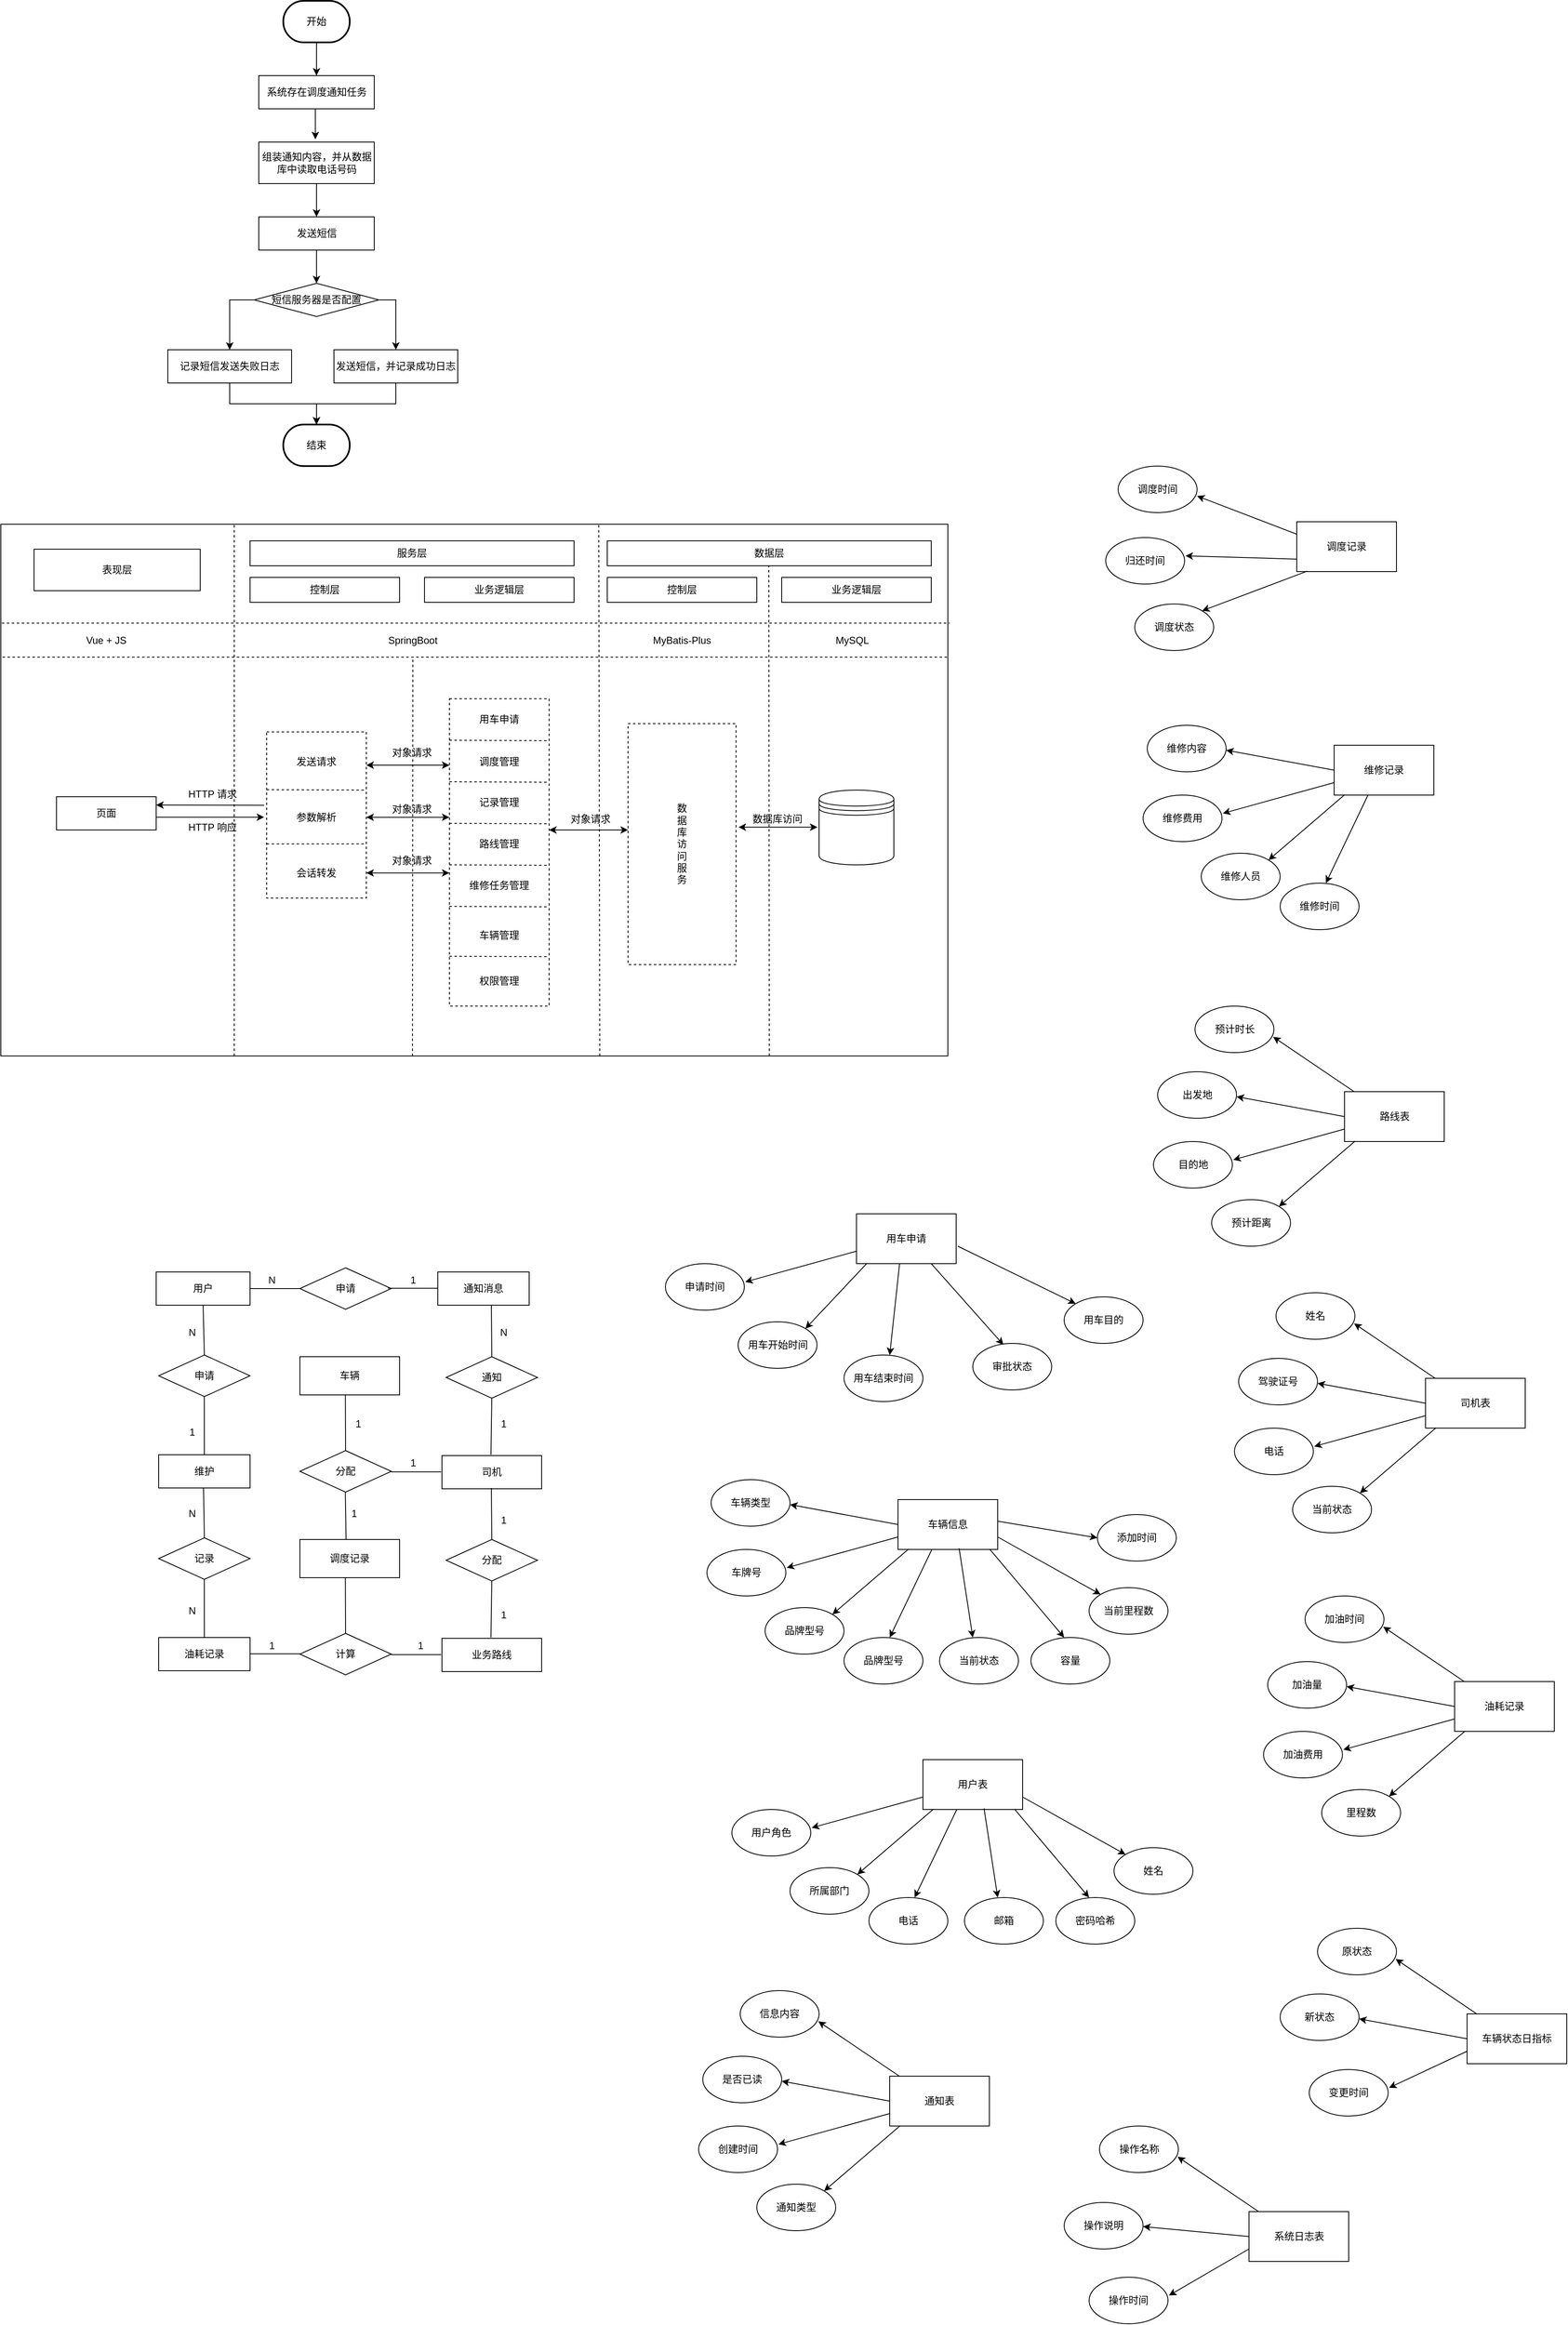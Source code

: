 <mxfile version="26.2.14">
  <diagram name="第 1 页" id="iI6tp15Guztu23VeXdtR">
    <mxGraphModel dx="5123" dy="2463" grid="1" gridSize="10" guides="1" tooltips="1" connect="1" arrows="1" fold="1" page="1" pageScale="1" pageWidth="827" pageHeight="1169" math="0" shadow="0">
      <root>
        <mxCell id="0" />
        <mxCell id="1" parent="0" />
        <mxCell id="Fr51BnoJOJUCCYgYn3dt-8" value="" style="rounded=0;whiteSpace=wrap;html=1;movable=0;resizable=0;rotatable=0;deletable=0;editable=0;locked=1;connectable=0;" parent="1" vertex="1">
          <mxGeometry x="40" y="720" width="1140" height="640" as="geometry" />
        </mxCell>
        <mxCell id="-93-3Lj2B8L69LBbLFug-9" style="edgeStyle=orthogonalEdgeStyle;rounded=0;orthogonalLoop=1;jettySize=auto;html=1;exitX=0.5;exitY=1;exitDx=0;exitDy=0;exitPerimeter=0;entryX=0.5;entryY=0;entryDx=0;entryDy=0;" edge="1" parent="1" source="1ansJ6-3EX7ZVoEgHlzf-1" target="-93-3Lj2B8L69LBbLFug-1">
          <mxGeometry relative="1" as="geometry" />
        </mxCell>
        <mxCell id="1ansJ6-3EX7ZVoEgHlzf-1" value="&lt;font style=&quot;vertical-align: inherit;&quot;&gt;&lt;font style=&quot;vertical-align: inherit;&quot;&gt;开始&lt;/font&gt;&lt;/font&gt;" style="strokeWidth=2;html=1;shape=mxgraph.flowchart.terminator;whiteSpace=wrap;" parent="1" vertex="1">
          <mxGeometry x="380" y="90" width="80" height="50" as="geometry" />
        </mxCell>
        <mxCell id="1ansJ6-3EX7ZVoEgHlzf-2" value="&lt;font style=&quot;vertical-align: inherit;&quot;&gt;&lt;font style=&quot;vertical-align: inherit;&quot;&gt;&lt;font style=&quot;vertical-align: inherit;&quot;&gt;&lt;font style=&quot;vertical-align: inherit;&quot;&gt;结束&lt;/font&gt;&lt;/font&gt;&lt;/font&gt;&lt;/font&gt;" style="strokeWidth=2;html=1;shape=mxgraph.flowchart.terminator;whiteSpace=wrap;" parent="1" vertex="1">
          <mxGeometry x="380" y="600" width="80" height="50" as="geometry" />
        </mxCell>
        <mxCell id="Fr51BnoJOJUCCYgYn3dt-29" value="" style="endArrow=none;dashed=1;html=1;rounded=0;exitX=0.25;exitY=1;exitDx=0;exitDy=0;entryX=0.25;entryY=0;entryDx=0;entryDy=0;movable=0;resizable=0;rotatable=0;deletable=0;editable=0;locked=1;connectable=0;" parent="1" edge="1">
          <mxGeometry width="50" height="50" relative="1" as="geometry">
            <mxPoint x="321" y="1360" as="sourcePoint" />
            <mxPoint x="321" y="720" as="targetPoint" />
          </mxGeometry>
        </mxCell>
        <mxCell id="Fr51BnoJOJUCCYgYn3dt-30" value="" style="endArrow=none;dashed=1;html=1;rounded=0;exitX=0.25;exitY=1;exitDx=0;exitDy=0;entryX=0.611;entryY=-0.002;entryDx=0;entryDy=0;entryPerimeter=0;movable=0;resizable=0;rotatable=0;deletable=0;editable=0;locked=1;connectable=0;" parent="1" edge="1">
          <mxGeometry width="50" height="50" relative="1" as="geometry">
            <mxPoint x="761" y="1360" as="sourcePoint" />
            <mxPoint x="759.76" y="718.72" as="targetPoint" />
          </mxGeometry>
        </mxCell>
        <mxCell id="Fr51BnoJOJUCCYgYn3dt-31" value="&lt;font style=&quot;vertical-align: inherit;&quot;&gt;&lt;font style=&quot;vertical-align: inherit;&quot;&gt;服务层&lt;/font&gt;&lt;/font&gt;" style="rounded=0;whiteSpace=wrap;html=1;movable=0;resizable=0;rotatable=0;deletable=0;editable=0;locked=1;connectable=0;" parent="1" vertex="1">
          <mxGeometry x="340" y="740" width="390" height="30" as="geometry" />
        </mxCell>
        <mxCell id="Fr51BnoJOJUCCYgYn3dt-32" value="&lt;font style=&quot;vertical-align: inherit;&quot;&gt;&lt;font style=&quot;vertical-align: inherit;&quot;&gt;数据层&lt;/font&gt;&lt;/font&gt;" style="rounded=0;whiteSpace=wrap;html=1;movable=1;resizable=1;rotatable=1;deletable=1;editable=1;locked=0;connectable=1;" parent="1" vertex="1">
          <mxGeometry x="770" y="740" width="390" height="30" as="geometry" />
        </mxCell>
        <mxCell id="Fr51BnoJOJUCCYgYn3dt-34" value="" style="endArrow=none;dashed=1;html=1;rounded=0;exitX=0.001;exitY=0.186;exitDx=0;exitDy=0;exitPerimeter=0;entryX=1.002;entryY=0.186;entryDx=0;entryDy=0;entryPerimeter=0;movable=0;resizable=0;rotatable=0;deletable=0;editable=0;locked=1;connectable=0;" parent="1" source="Fr51BnoJOJUCCYgYn3dt-8" target="Fr51BnoJOJUCCYgYn3dt-8" edge="1">
          <mxGeometry width="50" height="50" relative="1" as="geometry">
            <mxPoint x="41.16" y="830.48" as="sourcePoint" />
            <mxPoint x="1200" y="838" as="targetPoint" />
          </mxGeometry>
        </mxCell>
        <mxCell id="Fr51BnoJOJUCCYgYn3dt-35" value="&lt;font style=&quot;vertical-align: inherit;&quot;&gt;&lt;font style=&quot;vertical-align: inherit;&quot;&gt;控制层&lt;/font&gt;&lt;/font&gt;" style="rounded=0;whiteSpace=wrap;html=1;movable=0;resizable=0;rotatable=0;deletable=0;editable=0;locked=1;connectable=0;" parent="1" vertex="1">
          <mxGeometry x="340" y="784" width="180" height="30" as="geometry" />
        </mxCell>
        <mxCell id="Fr51BnoJOJUCCYgYn3dt-36" value="&lt;font style=&quot;vertical-align: inherit;&quot;&gt;&lt;font style=&quot;vertical-align: inherit;&quot;&gt;业务逻辑层&lt;/font&gt;&lt;/font&gt;" style="rounded=0;whiteSpace=wrap;html=1;movable=0;resizable=0;rotatable=0;deletable=0;editable=0;locked=1;connectable=0;" parent="1" vertex="1">
          <mxGeometry x="550" y="784" width="180" height="30" as="geometry" />
        </mxCell>
        <mxCell id="Fr51BnoJOJUCCYgYn3dt-37" value="&lt;font style=&quot;vertical-align: inherit;&quot;&gt;&lt;font style=&quot;vertical-align: inherit;&quot;&gt;控制层&lt;/font&gt;&lt;/font&gt;" style="rounded=0;whiteSpace=wrap;html=1;movable=0;resizable=0;rotatable=0;deletable=0;editable=0;locked=1;connectable=0;" parent="1" vertex="1">
          <mxGeometry x="770" y="784" width="180" height="30" as="geometry" />
        </mxCell>
        <mxCell id="Fr51BnoJOJUCCYgYn3dt-38" value="&lt;font style=&quot;vertical-align: inherit;&quot;&gt;&lt;font style=&quot;vertical-align: inherit;&quot;&gt;业务逻辑层&lt;/font&gt;&lt;/font&gt;" style="rounded=0;whiteSpace=wrap;html=1;movable=0;resizable=0;rotatable=0;deletable=0;editable=0;locked=1;connectable=0;" parent="1" vertex="1">
          <mxGeometry x="980" y="784" width="180" height="30" as="geometry" />
        </mxCell>
        <mxCell id="Fr51BnoJOJUCCYgYn3dt-39" value="&lt;font style=&quot;vertical-align: inherit;&quot;&gt;&lt;font style=&quot;vertical-align: inherit;&quot;&gt;表现层&lt;/font&gt;&lt;/font&gt;" style="rounded=0;whiteSpace=wrap;html=1;movable=0;resizable=0;rotatable=0;deletable=0;editable=0;locked=1;connectable=0;" parent="1" vertex="1">
          <mxGeometry x="80" y="750" width="200" height="50" as="geometry" />
        </mxCell>
        <mxCell id="Fr51BnoJOJUCCYgYn3dt-40" value="" style="endArrow=none;dashed=1;html=1;rounded=0;entryX=1;entryY=0.25;entryDx=0;entryDy=0;movable=0;resizable=0;rotatable=0;deletable=0;editable=0;locked=1;connectable=0;" parent="1" target="Fr51BnoJOJUCCYgYn3dt-8" edge="1">
          <mxGeometry width="50" height="50" relative="1" as="geometry">
            <mxPoint x="42" y="880" as="sourcePoint" />
            <mxPoint x="1201" y="889" as="targetPoint" />
          </mxGeometry>
        </mxCell>
        <mxCell id="Fr51BnoJOJUCCYgYn3dt-41" value="&lt;font style=&quot;vertical-align: inherit;&quot;&gt;&lt;font style=&quot;vertical-align: inherit;&quot;&gt;&lt;font style=&quot;vertical-align: inherit;&quot;&gt;&lt;font style=&quot;vertical-align: inherit;&quot;&gt;Vue + JS&lt;/font&gt;&lt;/font&gt;&lt;/font&gt;&lt;/font&gt;" style="text;html=1;align=center;verticalAlign=middle;whiteSpace=wrap;rounded=0;movable=0;resizable=0;rotatable=0;deletable=0;editable=0;locked=1;connectable=0;" parent="1" vertex="1">
          <mxGeometry x="137" y="845" width="60" height="30" as="geometry" />
        </mxCell>
        <mxCell id="Fr51BnoJOJUCCYgYn3dt-42" value="&lt;font style=&quot;vertical-align: inherit;&quot;&gt;&lt;font style=&quot;vertical-align: inherit;&quot;&gt;&lt;font style=&quot;vertical-align: inherit;&quot;&gt;&lt;font style=&quot;vertical-align: inherit;&quot;&gt;&lt;font style=&quot;vertical-align: inherit;&quot;&gt;&lt;font style=&quot;vertical-align: inherit;&quot;&gt;SpringBoot&lt;/font&gt;&lt;/font&gt;&lt;/font&gt;&lt;/font&gt;&lt;/font&gt;&lt;/font&gt;" style="text;html=1;align=center;verticalAlign=middle;whiteSpace=wrap;rounded=0;movable=0;resizable=0;rotatable=0;deletable=0;editable=0;locked=1;connectable=0;" parent="1" vertex="1">
          <mxGeometry x="506" y="845" width="60" height="30" as="geometry" />
        </mxCell>
        <mxCell id="Fr51BnoJOJUCCYgYn3dt-43" value="&lt;font style=&quot;vertical-align: inherit;&quot;&gt;&lt;font style=&quot;vertical-align: inherit;&quot;&gt;&lt;font style=&quot;vertical-align: inherit;&quot;&gt;&lt;font style=&quot;vertical-align: inherit;&quot;&gt;MyBatis-Plus&lt;/font&gt;&lt;/font&gt;&lt;/font&gt;&lt;/font&gt;" style="text;html=1;align=center;verticalAlign=middle;whiteSpace=wrap;rounded=0;movable=0;resizable=0;rotatable=0;deletable=0;editable=0;locked=1;connectable=0;" parent="1" vertex="1">
          <mxGeometry x="815" y="845" width="90" height="30" as="geometry" />
        </mxCell>
        <mxCell id="Fr51BnoJOJUCCYgYn3dt-44" value="&lt;font style=&quot;vertical-align: inherit;&quot;&gt;&lt;font style=&quot;vertical-align: inherit;&quot;&gt;&lt;font style=&quot;vertical-align: inherit;&quot;&gt;&lt;font style=&quot;vertical-align: inherit;&quot;&gt;&lt;font style=&quot;vertical-align: inherit;&quot;&gt;&lt;font style=&quot;vertical-align: inherit;&quot;&gt;MySQL&lt;/font&gt;&lt;/font&gt;&lt;/font&gt;&lt;/font&gt;&lt;/font&gt;&lt;/font&gt;" style="text;html=1;align=center;verticalAlign=middle;whiteSpace=wrap;rounded=0;movable=0;resizable=0;rotatable=0;deletable=0;editable=0;locked=1;connectable=0;" parent="1" vertex="1">
          <mxGeometry x="1020" y="845" width="90" height="30" as="geometry" />
        </mxCell>
        <mxCell id="Fr51BnoJOJUCCYgYn3dt-46" value="" style="endArrow=none;dashed=1;html=1;rounded=0;exitX=0.25;exitY=1;exitDx=0;exitDy=0;movable=0;resizable=0;rotatable=0;deletable=0;editable=0;locked=1;connectable=0;" parent="1" edge="1">
          <mxGeometry width="50" height="50" relative="1" as="geometry">
            <mxPoint x="535.5" y="1360" as="sourcePoint" />
            <mxPoint x="536" y="880" as="targetPoint" />
          </mxGeometry>
        </mxCell>
        <mxCell id="Fr51BnoJOJUCCYgYn3dt-47" value="" style="endArrow=none;dashed=1;html=1;rounded=0;movable=0;resizable=0;rotatable=0;deletable=0;editable=0;locked=1;connectable=0;" parent="1" edge="1">
          <mxGeometry width="50" height="50" relative="1" as="geometry">
            <mxPoint x="965" y="1360" as="sourcePoint" />
            <mxPoint x="964.5" y="770" as="targetPoint" />
          </mxGeometry>
        </mxCell>
        <mxCell id="Fr51BnoJOJUCCYgYn3dt-48" value="&lt;font style=&quot;vertical-align: inherit;&quot;&gt;&lt;font style=&quot;vertical-align: inherit;&quot;&gt;&lt;font style=&quot;vertical-align: inherit;&quot;&gt;&lt;font style=&quot;vertical-align: inherit;&quot;&gt;数&lt;/font&gt;&lt;/font&gt;&lt;/font&gt;&lt;/font&gt;&lt;div&gt;据&lt;/div&gt;&lt;div&gt;&lt;span style=&quot;background-color: transparent; color: light-dark(rgb(0, 0, 0), rgb(255, 255, 255));&quot;&gt;&lt;font style=&quot;vertical-align: inherit;&quot;&gt;&lt;font style=&quot;vertical-align: inherit;&quot;&gt;库&lt;/font&gt;&lt;/font&gt;&lt;/span&gt;&lt;/div&gt;&lt;div&gt;&lt;font style=&quot;vertical-align: inherit;&quot;&gt;&lt;font style=&quot;vertical-align: inherit;&quot;&gt;&lt;font style=&quot;vertical-align: inherit;&quot;&gt;&lt;font style=&quot;vertical-align: inherit;&quot;&gt;&lt;font style=&quot;vertical-align: inherit;&quot;&gt;&lt;font style=&quot;vertical-align: inherit;&quot;&gt;访&lt;/font&gt;&lt;/font&gt;&lt;/font&gt;&lt;/font&gt;&lt;/font&gt;&lt;/font&gt;&lt;/div&gt;&lt;div&gt;&lt;font style=&quot;vertical-align: inherit;&quot;&gt;&lt;font style=&quot;vertical-align: inherit;&quot;&gt;&lt;font style=&quot;vertical-align: inherit;&quot;&gt;&lt;font style=&quot;vertical-align: inherit;&quot;&gt;问&lt;/font&gt;&lt;/font&gt;&lt;/font&gt;&lt;/font&gt;&lt;/div&gt;&lt;div&gt;&lt;font style=&quot;vertical-align: inherit;&quot;&gt;&lt;font style=&quot;vertical-align: inherit;&quot;&gt;&lt;font style=&quot;vertical-align: inherit;&quot;&gt;&lt;font style=&quot;vertical-align: inherit;&quot;&gt;服&lt;/font&gt;&lt;/font&gt;&lt;/font&gt;&lt;/font&gt;&lt;/div&gt;&lt;div&gt;&lt;font style=&quot;vertical-align: inherit;&quot;&gt;&lt;font style=&quot;vertical-align: inherit;&quot;&gt;务&lt;/font&gt;&lt;/font&gt;&lt;/div&gt;" style="rounded=0;whiteSpace=wrap;html=1;dashed=1;movable=0;resizable=0;rotatable=0;deletable=0;editable=0;locked=1;connectable=0;" parent="1" vertex="1">
          <mxGeometry x="795" y="960" width="130" height="290" as="geometry" />
        </mxCell>
        <mxCell id="Fr51BnoJOJUCCYgYn3dt-49" value="" style="shape=datastore;whiteSpace=wrap;html=1;movable=0;resizable=0;rotatable=0;deletable=0;editable=0;locked=1;connectable=0;" parent="1" vertex="1">
          <mxGeometry x="1025" y="1040" width="90" height="90" as="geometry" />
        </mxCell>
        <mxCell id="Fr51BnoJOJUCCYgYn3dt-51" value="" style="rounded=0;whiteSpace=wrap;html=1;dashed=1;movable=0;resizable=0;rotatable=0;deletable=0;editable=0;locked=1;connectable=0;" parent="1" vertex="1">
          <mxGeometry x="580" y="930" width="120" height="370" as="geometry" />
        </mxCell>
        <mxCell id="Fr51BnoJOJUCCYgYn3dt-52" value="" style="rounded=0;whiteSpace=wrap;html=1;dashed=1;movable=0;resizable=0;rotatable=0;deletable=0;editable=0;locked=1;connectable=0;" parent="1" vertex="1">
          <mxGeometry x="360" y="970" width="120" height="200" as="geometry" />
        </mxCell>
        <mxCell id="Fr51BnoJOJUCCYgYn3dt-55" value="" style="endArrow=none;dashed=1;html=1;rounded=0;exitX=0;exitY=0.25;exitDx=0;exitDy=0;movable=0;resizable=0;rotatable=0;deletable=0;editable=0;locked=1;connectable=0;" parent="1" edge="1">
          <mxGeometry width="50" height="50" relative="1" as="geometry">
            <mxPoint x="360" y="1039.5" as="sourcePoint" />
            <mxPoint x="480" y="1040" as="targetPoint" />
          </mxGeometry>
        </mxCell>
        <mxCell id="Fr51BnoJOJUCCYgYn3dt-56" value="" style="endArrow=none;dashed=1;html=1;rounded=0;exitX=0;exitY=0.25;exitDx=0;exitDy=0;entryX=1;entryY=0.25;entryDx=0;entryDy=0;movable=0;resizable=0;rotatable=0;deletable=0;editable=0;locked=1;connectable=0;" parent="1" edge="1">
          <mxGeometry width="50" height="50" relative="1" as="geometry">
            <mxPoint x="360" y="1104.75" as="sourcePoint" />
            <mxPoint x="480" y="1104.75" as="targetPoint" />
          </mxGeometry>
        </mxCell>
        <mxCell id="Fr51BnoJOJUCCYgYn3dt-57" value="" style="endArrow=none;dashed=1;html=1;rounded=0;exitX=0;exitY=0.25;exitDx=0;exitDy=0;movable=0;resizable=0;rotatable=0;deletable=0;editable=0;locked=1;connectable=0;" parent="1" edge="1">
          <mxGeometry width="50" height="50" relative="1" as="geometry">
            <mxPoint x="580" y="980" as="sourcePoint" />
            <mxPoint x="700" y="980.5" as="targetPoint" />
          </mxGeometry>
        </mxCell>
        <mxCell id="Fr51BnoJOJUCCYgYn3dt-58" value="" style="endArrow=none;dashed=1;html=1;rounded=0;exitX=0;exitY=0.25;exitDx=0;exitDy=0;movable=0;resizable=0;rotatable=0;deletable=0;editable=0;locked=1;connectable=0;" parent="1" edge="1">
          <mxGeometry width="50" height="50" relative="1" as="geometry">
            <mxPoint x="580" y="1030" as="sourcePoint" />
            <mxPoint x="700" y="1030.5" as="targetPoint" />
          </mxGeometry>
        </mxCell>
        <mxCell id="Fr51BnoJOJUCCYgYn3dt-59" value="" style="endArrow=none;dashed=1;html=1;rounded=0;exitX=0;exitY=0.25;exitDx=0;exitDy=0;movable=0;resizable=0;rotatable=0;deletable=0;editable=0;locked=1;connectable=0;" parent="1" edge="1">
          <mxGeometry width="50" height="50" relative="1" as="geometry">
            <mxPoint x="580" y="1080" as="sourcePoint" />
            <mxPoint x="700" y="1080.5" as="targetPoint" />
          </mxGeometry>
        </mxCell>
        <mxCell id="Fr51BnoJOJUCCYgYn3dt-60" value="" style="endArrow=none;dashed=1;html=1;rounded=0;exitX=0;exitY=0.25;exitDx=0;exitDy=0;movable=0;resizable=0;rotatable=0;deletable=0;editable=0;locked=1;connectable=0;" parent="1" edge="1">
          <mxGeometry width="50" height="50" relative="1" as="geometry">
            <mxPoint x="580" y="1130" as="sourcePoint" />
            <mxPoint x="700" y="1130.5" as="targetPoint" />
          </mxGeometry>
        </mxCell>
        <mxCell id="Fr51BnoJOJUCCYgYn3dt-61" value="" style="endArrow=none;dashed=1;html=1;rounded=0;exitX=0;exitY=0.25;exitDx=0;exitDy=0;movable=0;resizable=0;rotatable=0;deletable=0;editable=0;locked=1;connectable=0;" parent="1" edge="1">
          <mxGeometry width="50" height="50" relative="1" as="geometry">
            <mxPoint x="580" y="1180" as="sourcePoint" />
            <mxPoint x="700" y="1180.5" as="targetPoint" />
          </mxGeometry>
        </mxCell>
        <mxCell id="Fr51BnoJOJUCCYgYn3dt-62" value="" style="endArrow=none;dashed=1;html=1;rounded=0;exitX=0;exitY=0.25;exitDx=0;exitDy=0;movable=0;resizable=0;rotatable=0;deletable=0;editable=0;locked=1;connectable=0;" parent="1" edge="1">
          <mxGeometry width="50" height="50" relative="1" as="geometry">
            <mxPoint x="580" y="1240" as="sourcePoint" />
            <mxPoint x="700" y="1240.5" as="targetPoint" />
          </mxGeometry>
        </mxCell>
        <mxCell id="Fr51BnoJOJUCCYgYn3dt-63" value="发送请求" style="text;html=1;align=center;verticalAlign=middle;whiteSpace=wrap;rounded=0;movable=0;resizable=0;rotatable=0;deletable=0;editable=0;locked=1;connectable=0;" parent="1" vertex="1">
          <mxGeometry x="390" y="991" width="60" height="30" as="geometry" />
        </mxCell>
        <mxCell id="Fr51BnoJOJUCCYgYn3dt-64" value="参数解析" style="text;html=1;align=center;verticalAlign=middle;whiteSpace=wrap;rounded=0;movable=0;resizable=0;rotatable=0;deletable=0;editable=0;locked=1;connectable=0;" parent="1" vertex="1">
          <mxGeometry x="390" y="1058" width="60" height="30" as="geometry" />
        </mxCell>
        <mxCell id="Fr51BnoJOJUCCYgYn3dt-65" value="会话转发" style="text;html=1;align=center;verticalAlign=middle;whiteSpace=wrap;rounded=0;movable=0;resizable=0;rotatable=0;deletable=0;editable=0;locked=1;connectable=0;" parent="1" vertex="1">
          <mxGeometry x="390" y="1125" width="60" height="30" as="geometry" />
        </mxCell>
        <mxCell id="Fr51BnoJOJUCCYgYn3dt-68" value="页面" style="rounded=0;whiteSpace=wrap;html=1;movable=0;resizable=0;rotatable=0;deletable=0;editable=0;locked=1;connectable=0;" parent="1" vertex="1">
          <mxGeometry x="107" y="1048" width="120" height="40" as="geometry" />
        </mxCell>
        <mxCell id="Fr51BnoJOJUCCYgYn3dt-69" value="" style="endArrow=classic;html=1;rounded=0;movable=0;resizable=0;rotatable=0;deletable=0;editable=0;locked=1;connectable=0;" parent="1" edge="1">
          <mxGeometry width="50" height="50" relative="1" as="geometry">
            <mxPoint x="357" y="1058.2" as="sourcePoint" />
            <mxPoint x="227" y="1058" as="targetPoint" />
          </mxGeometry>
        </mxCell>
        <mxCell id="Fr51BnoJOJUCCYgYn3dt-70" value="" style="endArrow=classic;html=1;rounded=0;exitX=0;exitY=0.5;exitDx=0;exitDy=0;movable=0;resizable=0;rotatable=0;deletable=0;editable=0;locked=1;connectable=0;" parent="1" edge="1">
          <mxGeometry width="50" height="50" relative="1" as="geometry">
            <mxPoint x="227" y="1072.6" as="sourcePoint" />
            <mxPoint x="357" y="1072.6" as="targetPoint" />
          </mxGeometry>
        </mxCell>
        <mxCell id="Fr51BnoJOJUCCYgYn3dt-71" value="HTTP 请求" style="text;html=1;align=center;verticalAlign=middle;whiteSpace=wrap;rounded=0;movable=0;resizable=0;rotatable=0;deletable=0;editable=0;locked=1;connectable=0;" parent="1" vertex="1">
          <mxGeometry x="260" y="1030" width="70" height="30" as="geometry" />
        </mxCell>
        <mxCell id="Fr51BnoJOJUCCYgYn3dt-72" value="HTTP 响应" style="text;html=1;align=center;verticalAlign=middle;whiteSpace=wrap;rounded=0;movable=0;resizable=0;rotatable=0;deletable=0;editable=0;locked=1;connectable=0;" parent="1" vertex="1">
          <mxGeometry x="260" y="1070" width="70" height="30" as="geometry" />
        </mxCell>
        <mxCell id="Fr51BnoJOJUCCYgYn3dt-75" value="" style="endArrow=classic;startArrow=classic;html=1;rounded=0;" parent="1" edge="1">
          <mxGeometry width="50" height="50" relative="1" as="geometry">
            <mxPoint x="480" y="1010" as="sourcePoint" />
            <mxPoint x="580" y="1010" as="targetPoint" />
          </mxGeometry>
        </mxCell>
        <mxCell id="Fr51BnoJOJUCCYgYn3dt-76" value="" style="endArrow=classic;startArrow=classic;html=1;rounded=0;" parent="1" edge="1">
          <mxGeometry width="50" height="50" relative="1" as="geometry">
            <mxPoint x="480" y="1072.69" as="sourcePoint" />
            <mxPoint x="580" y="1072.69" as="targetPoint" />
          </mxGeometry>
        </mxCell>
        <mxCell id="Fr51BnoJOJUCCYgYn3dt-77" value="" style="endArrow=classic;startArrow=classic;html=1;rounded=0;" parent="1" edge="1">
          <mxGeometry width="50" height="50" relative="1" as="geometry">
            <mxPoint x="480" y="1139.69" as="sourcePoint" />
            <mxPoint x="580" y="1139.69" as="targetPoint" />
          </mxGeometry>
        </mxCell>
        <mxCell id="Fr51BnoJOJUCCYgYn3dt-78" value="对象请求" style="text;html=1;align=center;verticalAlign=middle;whiteSpace=wrap;rounded=0;" parent="1" vertex="1">
          <mxGeometry x="505" y="1110" width="60" height="30" as="geometry" />
        </mxCell>
        <mxCell id="Fr51BnoJOJUCCYgYn3dt-79" value="对象请求" style="text;html=1;align=center;verticalAlign=middle;whiteSpace=wrap;rounded=0;" parent="1" vertex="1">
          <mxGeometry x="505" y="1048" width="60" height="30" as="geometry" />
        </mxCell>
        <mxCell id="Fr51BnoJOJUCCYgYn3dt-80" value="对象请求" style="text;html=1;align=center;verticalAlign=middle;whiteSpace=wrap;rounded=0;" parent="1" vertex="1">
          <mxGeometry x="505" y="980" width="60" height="30" as="geometry" />
        </mxCell>
        <mxCell id="Fr51BnoJOJUCCYgYn3dt-81" value="" style="endArrow=classic;startArrow=classic;html=1;rounded=0;startSize=6;" parent="1" edge="1">
          <mxGeometry width="50" height="50" relative="1" as="geometry">
            <mxPoint x="700" y="1088" as="sourcePoint" />
            <mxPoint x="795" y="1088" as="targetPoint" />
          </mxGeometry>
        </mxCell>
        <mxCell id="Fr51BnoJOJUCCYgYn3dt-82" value="对象请求" style="text;html=1;align=center;verticalAlign=middle;whiteSpace=wrap;rounded=0;" parent="1" vertex="1">
          <mxGeometry x="720" y="1060" width="60" height="30" as="geometry" />
        </mxCell>
        <mxCell id="Fr51BnoJOJUCCYgYn3dt-83" value="" style="endArrow=classic;startArrow=classic;html=1;rounded=0;startSize=6;" parent="1" edge="1">
          <mxGeometry width="50" height="50" relative="1" as="geometry">
            <mxPoint x="928" y="1084.64" as="sourcePoint" />
            <mxPoint x="1023" y="1084.64" as="targetPoint" />
          </mxGeometry>
        </mxCell>
        <mxCell id="Fr51BnoJOJUCCYgYn3dt-84" value="数据库访问" style="text;html=1;align=center;verticalAlign=middle;whiteSpace=wrap;rounded=0;" parent="1" vertex="1">
          <mxGeometry x="940" y="1060" width="70" height="30" as="geometry" />
        </mxCell>
        <mxCell id="Fr51BnoJOJUCCYgYn3dt-85" value="用车申请" style="text;html=1;align=center;verticalAlign=middle;whiteSpace=wrap;rounded=0;" parent="1" vertex="1">
          <mxGeometry x="610" y="940" width="60" height="30" as="geometry" />
        </mxCell>
        <mxCell id="Fr51BnoJOJUCCYgYn3dt-86" value="调度管理" style="text;html=1;align=center;verticalAlign=middle;whiteSpace=wrap;rounded=0;" parent="1" vertex="1">
          <mxGeometry x="610" y="991" width="60" height="30" as="geometry" />
        </mxCell>
        <mxCell id="Fr51BnoJOJUCCYgYn3dt-87" value="记录管理" style="text;html=1;align=center;verticalAlign=middle;whiteSpace=wrap;rounded=0;" parent="1" vertex="1">
          <mxGeometry x="610" y="1040" width="60" height="30" as="geometry" />
        </mxCell>
        <mxCell id="Fr51BnoJOJUCCYgYn3dt-88" value="路线管理" style="text;html=1;align=center;verticalAlign=middle;whiteSpace=wrap;rounded=0;" parent="1" vertex="1">
          <mxGeometry x="610" y="1090" width="60" height="30" as="geometry" />
        </mxCell>
        <mxCell id="Fr51BnoJOJUCCYgYn3dt-89" value="维修任务管理" style="text;html=1;align=center;verticalAlign=middle;whiteSpace=wrap;rounded=0;" parent="1" vertex="1">
          <mxGeometry x="600" y="1140" width="80" height="30" as="geometry" />
        </mxCell>
        <mxCell id="Fr51BnoJOJUCCYgYn3dt-90" value="车辆管理" style="text;html=1;align=center;verticalAlign=middle;whiteSpace=wrap;rounded=0;" parent="1" vertex="1">
          <mxGeometry x="610" y="1200" width="60" height="30" as="geometry" />
        </mxCell>
        <mxCell id="Fr51BnoJOJUCCYgYn3dt-92" value="权限管理" style="text;html=1;align=center;verticalAlign=middle;whiteSpace=wrap;rounded=0;" parent="1" vertex="1">
          <mxGeometry x="610" y="1255" width="60" height="30" as="geometry" />
        </mxCell>
        <mxCell id="-93-3Lj2B8L69LBbLFug-1" value="&lt;font style=&quot;vertical-align: inherit;&quot;&gt;&lt;font style=&quot;vertical-align: inherit;&quot;&gt;系统存在调度通知任务&lt;/font&gt;&lt;/font&gt;" style="rounded=0;whiteSpace=wrap;html=1;" vertex="1" parent="1">
          <mxGeometry x="350.5" y="180" width="139" height="40" as="geometry" />
        </mxCell>
        <mxCell id="-93-3Lj2B8L69LBbLFug-11" style="edgeStyle=orthogonalEdgeStyle;rounded=0;orthogonalLoop=1;jettySize=auto;html=1;exitX=0.5;exitY=1;exitDx=0;exitDy=0;entryX=0.5;entryY=0;entryDx=0;entryDy=0;" edge="1" parent="1" source="-93-3Lj2B8L69LBbLFug-3" target="-93-3Lj2B8L69LBbLFug-4">
          <mxGeometry relative="1" as="geometry" />
        </mxCell>
        <mxCell id="-93-3Lj2B8L69LBbLFug-3" value="&lt;font style=&quot;vertical-align: inherit;&quot;&gt;&lt;font style=&quot;vertical-align: inherit;&quot;&gt;&lt;font style=&quot;vertical-align: inherit;&quot;&gt;&lt;font style=&quot;vertical-align: inherit;&quot;&gt;组装通知内容，并从数据库中读取电话号码&lt;/font&gt;&lt;/font&gt;&lt;/font&gt;&lt;/font&gt;" style="rounded=0;whiteSpace=wrap;html=1;" vertex="1" parent="1">
          <mxGeometry x="350.5" y="260" width="139" height="50" as="geometry" />
        </mxCell>
        <mxCell id="-93-3Lj2B8L69LBbLFug-12" style="edgeStyle=orthogonalEdgeStyle;rounded=0;orthogonalLoop=1;jettySize=auto;html=1;exitX=0.5;exitY=1;exitDx=0;exitDy=0;entryX=0.5;entryY=0;entryDx=0;entryDy=0;" edge="1" parent="1" source="-93-3Lj2B8L69LBbLFug-4" target="-93-3Lj2B8L69LBbLFug-5">
          <mxGeometry relative="1" as="geometry" />
        </mxCell>
        <mxCell id="-93-3Lj2B8L69LBbLFug-4" value="&lt;font style=&quot;vertical-align: inherit;&quot;&gt;&lt;font style=&quot;vertical-align: inherit;&quot;&gt;发送短信&lt;/font&gt;&lt;/font&gt;" style="rounded=0;whiteSpace=wrap;html=1;" vertex="1" parent="1">
          <mxGeometry x="350.5" y="350" width="139" height="40" as="geometry" />
        </mxCell>
        <mxCell id="-93-3Lj2B8L69LBbLFug-13" style="edgeStyle=orthogonalEdgeStyle;rounded=0;orthogonalLoop=1;jettySize=auto;html=1;exitX=1;exitY=0.5;exitDx=0;exitDy=0;entryX=0.5;entryY=0;entryDx=0;entryDy=0;" edge="1" parent="1" source="-93-3Lj2B8L69LBbLFug-5" target="-93-3Lj2B8L69LBbLFug-7">
          <mxGeometry relative="1" as="geometry" />
        </mxCell>
        <mxCell id="-93-3Lj2B8L69LBbLFug-5" value="&lt;font style=&quot;vertical-align: inherit;&quot;&gt;&lt;font style=&quot;vertical-align: inherit;&quot;&gt;&lt;font style=&quot;vertical-align: inherit;&quot;&gt;&lt;font style=&quot;vertical-align: inherit;&quot;&gt;短信服务器是否配置&lt;/font&gt;&lt;/font&gt;&lt;/font&gt;&lt;/font&gt;" style="rhombus;whiteSpace=wrap;html=1;" vertex="1" parent="1">
          <mxGeometry x="345" y="430" width="150" height="40" as="geometry" />
        </mxCell>
        <mxCell id="-93-3Lj2B8L69LBbLFug-15" style="edgeStyle=orthogonalEdgeStyle;rounded=0;orthogonalLoop=1;jettySize=auto;html=1;exitX=0.5;exitY=1;exitDx=0;exitDy=0;" edge="1" parent="1" source="-93-3Lj2B8L69LBbLFug-6" target="1ansJ6-3EX7ZVoEgHlzf-2">
          <mxGeometry relative="1" as="geometry" />
        </mxCell>
        <mxCell id="-93-3Lj2B8L69LBbLFug-6" value="&lt;font style=&quot;vertical-align: inherit;&quot;&gt;&lt;font style=&quot;vertical-align: inherit;&quot;&gt;&lt;font style=&quot;vertical-align: inherit;&quot;&gt;&lt;font style=&quot;vertical-align: inherit;&quot;&gt;记录短信发送失败日志&lt;/font&gt;&lt;/font&gt;&lt;/font&gt;&lt;/font&gt;" style="rounded=0;whiteSpace=wrap;html=1;" vertex="1" parent="1">
          <mxGeometry x="241" y="510" width="149" height="40" as="geometry" />
        </mxCell>
        <mxCell id="-93-3Lj2B8L69LBbLFug-7" value="&lt;font style=&quot;vertical-align: inherit;&quot;&gt;&lt;font style=&quot;vertical-align: inherit;&quot;&gt;&lt;font style=&quot;vertical-align: inherit;&quot;&gt;&lt;font style=&quot;vertical-align: inherit;&quot;&gt;发送短信，并记录成功日志&lt;/font&gt;&lt;/font&gt;&lt;/font&gt;&lt;/font&gt;" style="rounded=0;whiteSpace=wrap;html=1;" vertex="1" parent="1">
          <mxGeometry x="441" y="510" width="149" height="40" as="geometry" />
        </mxCell>
        <mxCell id="-93-3Lj2B8L69LBbLFug-10" style="edgeStyle=orthogonalEdgeStyle;rounded=0;orthogonalLoop=1;jettySize=auto;html=1;exitX=0.5;exitY=1;exitDx=0;exitDy=0;entryX=0.49;entryY=-0.068;entryDx=0;entryDy=0;entryPerimeter=0;" edge="1" parent="1" source="-93-3Lj2B8L69LBbLFug-1" target="-93-3Lj2B8L69LBbLFug-3">
          <mxGeometry relative="1" as="geometry" />
        </mxCell>
        <mxCell id="-93-3Lj2B8L69LBbLFug-14" style="edgeStyle=orthogonalEdgeStyle;rounded=0;orthogonalLoop=1;jettySize=auto;html=1;exitX=0;exitY=0.5;exitDx=0;exitDy=0;entryX=0.5;entryY=0;entryDx=0;entryDy=0;" edge="1" parent="1" source="-93-3Lj2B8L69LBbLFug-5" target="-93-3Lj2B8L69LBbLFug-6">
          <mxGeometry relative="1" as="geometry" />
        </mxCell>
        <mxCell id="-93-3Lj2B8L69LBbLFug-16" style="edgeStyle=orthogonalEdgeStyle;rounded=0;orthogonalLoop=1;jettySize=auto;html=1;exitX=0.5;exitY=1;exitDx=0;exitDy=0;entryX=0.5;entryY=0;entryDx=0;entryDy=0;entryPerimeter=0;" edge="1" parent="1" source="-93-3Lj2B8L69LBbLFug-7" target="1ansJ6-3EX7ZVoEgHlzf-2">
          <mxGeometry relative="1" as="geometry" />
        </mxCell>
        <mxCell id="-93-3Lj2B8L69LBbLFug-17" value="&lt;font style=&quot;vertical-align: inherit;&quot;&gt;&lt;font style=&quot;vertical-align: inherit;&quot;&gt;&lt;font style=&quot;vertical-align: inherit;&quot;&gt;&lt;font style=&quot;vertical-align: inherit;&quot;&gt;&lt;font style=&quot;vertical-align: inherit;&quot;&gt;&lt;font style=&quot;vertical-align: inherit;&quot;&gt;用户&lt;/font&gt;&lt;/font&gt;&lt;/font&gt;&lt;/font&gt;&lt;/font&gt;&lt;/font&gt;" style="rounded=0;whiteSpace=wrap;html=1;" vertex="1" parent="1">
          <mxGeometry x="227" y="1620" width="113" height="40" as="geometry" />
        </mxCell>
        <mxCell id="-93-3Lj2B8L69LBbLFug-18" value="&lt;font style=&quot;vertical-align: inherit;&quot;&gt;&lt;font style=&quot;vertical-align: inherit;&quot;&gt;通知消息&lt;/font&gt;&lt;/font&gt;" style="rounded=0;whiteSpace=wrap;html=1;" vertex="1" parent="1">
          <mxGeometry x="566" y="1620" width="110" height="40" as="geometry" />
        </mxCell>
        <mxCell id="-93-3Lj2B8L69LBbLFug-19" value="&lt;font style=&quot;vertical-align: inherit;&quot;&gt;&lt;font style=&quot;vertical-align: inherit;&quot;&gt;&lt;font style=&quot;vertical-align: inherit;&quot;&gt;&lt;font style=&quot;vertical-align: inherit;&quot;&gt;司机&lt;/font&gt;&lt;/font&gt;&lt;/font&gt;&lt;/font&gt;" style="rounded=0;whiteSpace=wrap;html=1;" vertex="1" parent="1">
          <mxGeometry x="571" y="1841" width="120" height="40" as="geometry" />
        </mxCell>
        <mxCell id="-93-3Lj2B8L69LBbLFug-20" value="&lt;font style=&quot;vertical-align: inherit;&quot;&gt;&lt;font style=&quot;vertical-align: inherit;&quot;&gt;&lt;font style=&quot;vertical-align: inherit;&quot;&gt;&lt;font style=&quot;vertical-align: inherit;&quot;&gt;&lt;font style=&quot;vertical-align: inherit;&quot;&gt;&lt;font style=&quot;vertical-align: inherit;&quot;&gt;维护&lt;/font&gt;&lt;/font&gt;&lt;/font&gt;&lt;/font&gt;&lt;/font&gt;&lt;/font&gt;" style="rounded=0;whiteSpace=wrap;html=1;" vertex="1" parent="1">
          <mxGeometry x="230" y="1840" width="110" height="40" as="geometry" />
        </mxCell>
        <mxCell id="-93-3Lj2B8L69LBbLFug-21" value="&lt;font style=&quot;vertical-align: inherit;&quot;&gt;&lt;font style=&quot;vertical-align: inherit;&quot;&gt;&lt;font style=&quot;vertical-align: inherit;&quot;&gt;&lt;font style=&quot;vertical-align: inherit;&quot;&gt;&lt;font style=&quot;vertical-align: inherit;&quot;&gt;&lt;font style=&quot;vertical-align: inherit;&quot;&gt;&lt;font style=&quot;vertical-align: inherit;&quot;&gt;&lt;font style=&quot;vertical-align: inherit;&quot;&gt;车辆&lt;/font&gt;&lt;/font&gt;&lt;/font&gt;&lt;/font&gt;&lt;/font&gt;&lt;/font&gt;&lt;/font&gt;&lt;/font&gt;" style="rounded=0;whiteSpace=wrap;html=1;" vertex="1" parent="1">
          <mxGeometry x="400" y="1722" width="120" height="46" as="geometry" />
        </mxCell>
        <mxCell id="-93-3Lj2B8L69LBbLFug-23" value="&lt;font style=&quot;vertical-align: inherit;&quot;&gt;&lt;font style=&quot;vertical-align: inherit;&quot;&gt;申请&lt;/font&gt;&lt;/font&gt;" style="rhombus;whiteSpace=wrap;html=1;" vertex="1" parent="1">
          <mxGeometry x="230" y="1720" width="110" height="50" as="geometry" />
        </mxCell>
        <mxCell id="-93-3Lj2B8L69LBbLFug-25" value="&lt;font style=&quot;vertical-align: inherit;&quot;&gt;&lt;font style=&quot;vertical-align: inherit;&quot;&gt;申请&lt;/font&gt;&lt;/font&gt;" style="rhombus;whiteSpace=wrap;html=1;" vertex="1" parent="1">
          <mxGeometry x="400" y="1615" width="110" height="50" as="geometry" />
        </mxCell>
        <mxCell id="-93-3Lj2B8L69LBbLFug-26" value="&lt;font style=&quot;vertical-align: inherit;&quot;&gt;&lt;font style=&quot;vertical-align: inherit;&quot;&gt;&lt;font style=&quot;vertical-align: inherit;&quot;&gt;&lt;font style=&quot;vertical-align: inherit;&quot;&gt;&lt;font style=&quot;vertical-align: inherit;&quot;&gt;&lt;font style=&quot;vertical-align: inherit;&quot;&gt;分配&lt;/font&gt;&lt;/font&gt;&lt;/font&gt;&lt;/font&gt;&lt;/font&gt;&lt;/font&gt;" style="rhombus;whiteSpace=wrap;html=1;" vertex="1" parent="1">
          <mxGeometry x="400" y="1835" width="110" height="50" as="geometry" />
        </mxCell>
        <mxCell id="-93-3Lj2B8L69LBbLFug-27" value="&lt;font style=&quot;vertical-align: inherit;&quot;&gt;&lt;font style=&quot;vertical-align: inherit;&quot;&gt;&lt;font style=&quot;vertical-align: inherit;&quot;&gt;&lt;font style=&quot;vertical-align: inherit;&quot;&gt;通知&lt;/font&gt;&lt;/font&gt;&lt;/font&gt;&lt;/font&gt;" style="rhombus;whiteSpace=wrap;html=1;" vertex="1" parent="1">
          <mxGeometry x="576" y="1722" width="110" height="50" as="geometry" />
        </mxCell>
        <mxCell id="-93-3Lj2B8L69LBbLFug-28" value="" style="endArrow=none;html=1;rounded=0;exitX=1;exitY=0.5;exitDx=0;exitDy=0;entryX=0;entryY=0.5;entryDx=0;entryDy=0;" edge="1" parent="1" source="-93-3Lj2B8L69LBbLFug-17" target="-93-3Lj2B8L69LBbLFug-25">
          <mxGeometry width="50" height="50" relative="1" as="geometry">
            <mxPoint x="360" y="1670" as="sourcePoint" />
            <mxPoint x="410" y="1620" as="targetPoint" />
          </mxGeometry>
        </mxCell>
        <mxCell id="-93-3Lj2B8L69LBbLFug-29" value="" style="endArrow=none;html=1;rounded=0;exitX=1;exitY=0.5;exitDx=0;exitDy=0;entryX=0;entryY=0.5;entryDx=0;entryDy=0;" edge="1" parent="1">
          <mxGeometry width="50" height="50" relative="1" as="geometry">
            <mxPoint x="506" y="1639.66" as="sourcePoint" />
            <mxPoint x="566" y="1639.66" as="targetPoint" />
          </mxGeometry>
        </mxCell>
        <mxCell id="-93-3Lj2B8L69LBbLFug-32" value="" style="endArrow=none;html=1;rounded=0;exitX=1;exitY=0.5;exitDx=0;exitDy=0;entryX=0;entryY=0.5;entryDx=0;entryDy=0;" edge="1" parent="1">
          <mxGeometry width="50" height="50" relative="1" as="geometry">
            <mxPoint x="510" y="1860.66" as="sourcePoint" />
            <mxPoint x="570" y="1860.66" as="targetPoint" />
          </mxGeometry>
        </mxCell>
        <mxCell id="-93-3Lj2B8L69LBbLFug-34" value="" style="endArrow=none;html=1;rounded=0;entryX=0.5;entryY=1;entryDx=0;entryDy=0;exitX=0.5;exitY=0;exitDx=0;exitDy=0;" edge="1" parent="1" source="-93-3Lj2B8L69LBbLFug-20">
          <mxGeometry width="50" height="50" relative="1" as="geometry">
            <mxPoint x="284.73" y="1837.04" as="sourcePoint" />
            <mxPoint x="284.95" y="1770" as="targetPoint" />
          </mxGeometry>
        </mxCell>
        <mxCell id="-93-3Lj2B8L69LBbLFug-35" value="" style="endArrow=none;html=1;rounded=0;entryX=0.5;entryY=1;entryDx=0;entryDy=0;exitX=0.5;exitY=0;exitDx=0;exitDy=0;" edge="1" parent="1" source="-93-3Lj2B8L69LBbLFug-23" target="-93-3Lj2B8L69LBbLFug-17">
          <mxGeometry width="50" height="50" relative="1" as="geometry">
            <mxPoint x="280.05" y="1730" as="sourcePoint" />
            <mxPoint x="280" y="1660" as="targetPoint" />
          </mxGeometry>
        </mxCell>
        <mxCell id="-93-3Lj2B8L69LBbLFug-36" value="" style="endArrow=none;html=1;rounded=0;entryX=0.5;entryY=1;entryDx=0;entryDy=0;exitX=0.5;exitY=0;exitDx=0;exitDy=0;" edge="1" parent="1" source="-93-3Lj2B8L69LBbLFug-27">
          <mxGeometry width="50" height="50" relative="1" as="geometry">
            <mxPoint x="631.5" y="1720" as="sourcePoint" />
            <mxPoint x="630.5" y="1660" as="targetPoint" />
          </mxGeometry>
        </mxCell>
        <mxCell id="-93-3Lj2B8L69LBbLFug-37" value="" style="endArrow=none;html=1;rounded=0;entryX=0.5;entryY=1;entryDx=0;entryDy=0;" edge="1" parent="1" target="-93-3Lj2B8L69LBbLFug-27">
          <mxGeometry width="50" height="50" relative="1" as="geometry">
            <mxPoint x="630" y="1840" as="sourcePoint" />
            <mxPoint x="633.5" y="1772" as="targetPoint" />
          </mxGeometry>
        </mxCell>
        <mxCell id="-93-3Lj2B8L69LBbLFug-40" value="" style="endArrow=none;html=1;rounded=0;entryX=0.5;entryY=1;entryDx=0;entryDy=0;exitX=0.5;exitY=0;exitDx=0;exitDy=0;" edge="1" parent="1" source="-93-3Lj2B8L69LBbLFug-26">
          <mxGeometry width="50" height="50" relative="1" as="geometry">
            <mxPoint x="455.24" y="1830" as="sourcePoint" />
            <mxPoint x="454.74" y="1768" as="targetPoint" />
          </mxGeometry>
        </mxCell>
        <mxCell id="-93-3Lj2B8L69LBbLFug-43" value="&lt;font style=&quot;vertical-align: inherit;&quot;&gt;&lt;font style=&quot;vertical-align: inherit;&quot;&gt;&lt;font style=&quot;vertical-align: inherit;&quot;&gt;&lt;font style=&quot;vertical-align: inherit;&quot;&gt;&lt;font style=&quot;vertical-align: inherit;&quot;&gt;&lt;font style=&quot;vertical-align: inherit;&quot;&gt;业务路线&lt;/font&gt;&lt;/font&gt;&lt;/font&gt;&lt;/font&gt;&lt;/font&gt;&lt;/font&gt;" style="rounded=0;whiteSpace=wrap;html=1;" vertex="1" parent="1">
          <mxGeometry x="571" y="2061" width="120" height="40" as="geometry" />
        </mxCell>
        <mxCell id="-93-3Lj2B8L69LBbLFug-44" value="&lt;font style=&quot;vertical-align: inherit;&quot;&gt;&lt;font style=&quot;vertical-align: inherit;&quot;&gt;&lt;font style=&quot;vertical-align: inherit;&quot;&gt;&lt;font style=&quot;vertical-align: inherit;&quot;&gt;&lt;font style=&quot;vertical-align: inherit;&quot;&gt;&lt;font style=&quot;vertical-align: inherit;&quot;&gt;&lt;font style=&quot;vertical-align: inherit;&quot;&gt;&lt;font style=&quot;vertical-align: inherit;&quot;&gt;油耗记录&lt;/font&gt;&lt;/font&gt;&lt;/font&gt;&lt;/font&gt;&lt;/font&gt;&lt;/font&gt;&lt;/font&gt;&lt;/font&gt;" style="rounded=0;whiteSpace=wrap;html=1;" vertex="1" parent="1">
          <mxGeometry x="230" y="2060" width="110" height="40" as="geometry" />
        </mxCell>
        <mxCell id="-93-3Lj2B8L69LBbLFug-45" value="&lt;font style=&quot;vertical-align: inherit;&quot;&gt;&lt;font style=&quot;vertical-align: inherit;&quot;&gt;&lt;font style=&quot;vertical-align: inherit;&quot;&gt;&lt;font style=&quot;vertical-align: inherit;&quot;&gt;&lt;font style=&quot;vertical-align: inherit;&quot;&gt;&lt;font style=&quot;vertical-align: inherit;&quot;&gt;&lt;font style=&quot;vertical-align: inherit;&quot;&gt;&lt;font style=&quot;vertical-align: inherit;&quot;&gt;&lt;font style=&quot;vertical-align: inherit;&quot;&gt;&lt;font style=&quot;vertical-align: inherit;&quot;&gt;调度记录&lt;/font&gt;&lt;/font&gt;&lt;/font&gt;&lt;/font&gt;&lt;/font&gt;&lt;/font&gt;&lt;/font&gt;&lt;/font&gt;&lt;/font&gt;&lt;/font&gt;" style="rounded=0;whiteSpace=wrap;html=1;" vertex="1" parent="1">
          <mxGeometry x="400" y="1942" width="120" height="46" as="geometry" />
        </mxCell>
        <mxCell id="-93-3Lj2B8L69LBbLFug-46" value="&lt;font style=&quot;vertical-align: inherit;&quot;&gt;&lt;font style=&quot;vertical-align: inherit;&quot;&gt;&lt;font style=&quot;vertical-align: inherit;&quot;&gt;&lt;font style=&quot;vertical-align: inherit;&quot;&gt;记录&lt;/font&gt;&lt;/font&gt;&lt;/font&gt;&lt;/font&gt;" style="rhombus;whiteSpace=wrap;html=1;" vertex="1" parent="1">
          <mxGeometry x="230" y="1940" width="110" height="50" as="geometry" />
        </mxCell>
        <mxCell id="-93-3Lj2B8L69LBbLFug-47" value="&lt;font style=&quot;vertical-align: inherit;&quot;&gt;&lt;font style=&quot;vertical-align: inherit;&quot;&gt;&lt;font style=&quot;vertical-align: inherit;&quot;&gt;&lt;font style=&quot;vertical-align: inherit;&quot;&gt;&lt;font style=&quot;vertical-align: inherit;&quot;&gt;&lt;font style=&quot;vertical-align: inherit;&quot;&gt;计算&lt;/font&gt;&lt;/font&gt;&lt;/font&gt;&lt;/font&gt;&lt;/font&gt;&lt;/font&gt;" style="rhombus;whiteSpace=wrap;html=1;" vertex="1" parent="1">
          <mxGeometry x="400" y="2055" width="110" height="50" as="geometry" />
        </mxCell>
        <mxCell id="-93-3Lj2B8L69LBbLFug-48" value="&lt;font style=&quot;vertical-align: inherit;&quot;&gt;&lt;font style=&quot;vertical-align: inherit;&quot;&gt;分配&lt;/font&gt;&lt;/font&gt;" style="rhombus;whiteSpace=wrap;html=1;" vertex="1" parent="1">
          <mxGeometry x="576" y="1942" width="110" height="50" as="geometry" />
        </mxCell>
        <mxCell id="-93-3Lj2B8L69LBbLFug-51" value="" style="endArrow=none;html=1;rounded=0;exitX=1;exitY=0.5;exitDx=0;exitDy=0;entryX=0;entryY=0.5;entryDx=0;entryDy=0;" edge="1" parent="1">
          <mxGeometry width="50" height="50" relative="1" as="geometry">
            <mxPoint x="510" y="2080.66" as="sourcePoint" />
            <mxPoint x="570" y="2080.66" as="targetPoint" />
          </mxGeometry>
        </mxCell>
        <mxCell id="-93-3Lj2B8L69LBbLFug-52" value="" style="endArrow=none;html=1;rounded=0;exitX=1;exitY=0.5;exitDx=0;exitDy=0;entryX=0;entryY=0.5;entryDx=0;entryDy=0;" edge="1" parent="1">
          <mxGeometry width="50" height="50" relative="1" as="geometry">
            <mxPoint x="340" y="2079.66" as="sourcePoint" />
            <mxPoint x="400" y="2079.66" as="targetPoint" />
          </mxGeometry>
        </mxCell>
        <mxCell id="-93-3Lj2B8L69LBbLFug-53" value="" style="endArrow=none;html=1;rounded=0;entryX=0.5;entryY=1;entryDx=0;entryDy=0;exitX=0.5;exitY=0;exitDx=0;exitDy=0;" edge="1" parent="1" source="-93-3Lj2B8L69LBbLFug-44">
          <mxGeometry width="50" height="50" relative="1" as="geometry">
            <mxPoint x="284.73" y="2057.04" as="sourcePoint" />
            <mxPoint x="284.95" y="1990" as="targetPoint" />
          </mxGeometry>
        </mxCell>
        <mxCell id="-93-3Lj2B8L69LBbLFug-54" value="" style="endArrow=none;html=1;rounded=0;entryX=0.5;entryY=1;entryDx=0;entryDy=0;exitX=0.5;exitY=0;exitDx=0;exitDy=0;" edge="1" parent="1" source="-93-3Lj2B8L69LBbLFug-46">
          <mxGeometry width="50" height="50" relative="1" as="geometry">
            <mxPoint x="280.05" y="1950" as="sourcePoint" />
            <mxPoint x="284" y="1880" as="targetPoint" />
          </mxGeometry>
        </mxCell>
        <mxCell id="-93-3Lj2B8L69LBbLFug-55" value="" style="endArrow=none;html=1;rounded=0;entryX=0.5;entryY=1;entryDx=0;entryDy=0;exitX=0.5;exitY=0;exitDx=0;exitDy=0;" edge="1" parent="1" source="-93-3Lj2B8L69LBbLFug-48">
          <mxGeometry width="50" height="50" relative="1" as="geometry">
            <mxPoint x="631.5" y="1940" as="sourcePoint" />
            <mxPoint x="630.5" y="1880" as="targetPoint" />
          </mxGeometry>
        </mxCell>
        <mxCell id="-93-3Lj2B8L69LBbLFug-56" value="" style="endArrow=none;html=1;rounded=0;entryX=0.5;entryY=1;entryDx=0;entryDy=0;" edge="1" parent="1" target="-93-3Lj2B8L69LBbLFug-48">
          <mxGeometry width="50" height="50" relative="1" as="geometry">
            <mxPoint x="630" y="2060" as="sourcePoint" />
            <mxPoint x="633.5" y="1992" as="targetPoint" />
          </mxGeometry>
        </mxCell>
        <mxCell id="-93-3Lj2B8L69LBbLFug-57" value="" style="endArrow=none;html=1;rounded=0;entryX=0.5;entryY=1;entryDx=0;entryDy=0;exitX=0.463;exitY=-0.002;exitDx=0;exitDy=0;exitPerimeter=0;" edge="1" parent="1" source="-93-3Lj2B8L69LBbLFug-45">
          <mxGeometry width="50" height="50" relative="1" as="geometry">
            <mxPoint x="455.21" y="1947" as="sourcePoint" />
            <mxPoint x="454.71" y="1885" as="targetPoint" />
          </mxGeometry>
        </mxCell>
        <mxCell id="-93-3Lj2B8L69LBbLFug-58" value="" style="endArrow=none;html=1;rounded=0;entryX=0.5;entryY=1;entryDx=0;entryDy=0;exitX=0.5;exitY=0;exitDx=0;exitDy=0;" edge="1" parent="1" source="-93-3Lj2B8L69LBbLFug-47">
          <mxGeometry width="50" height="50" relative="1" as="geometry">
            <mxPoint x="455.24" y="2050" as="sourcePoint" />
            <mxPoint x="454.74" y="1988" as="targetPoint" />
          </mxGeometry>
        </mxCell>
        <mxCell id="-93-3Lj2B8L69LBbLFug-60" value="&lt;font style=&quot;vertical-align: inherit;&quot;&gt;&lt;font style=&quot;vertical-align: inherit;&quot;&gt;N&lt;/font&gt;&lt;/font&gt;" style="text;html=1;align=center;verticalAlign=middle;resizable=0;points=[];autosize=1;strokeColor=none;fillColor=none;" vertex="1" parent="1">
          <mxGeometry x="350.5" y="1615" width="30" height="30" as="geometry" />
        </mxCell>
        <mxCell id="-93-3Lj2B8L69LBbLFug-61" value="&lt;font style=&quot;vertical-align: inherit;&quot;&gt;&lt;font style=&quot;vertical-align: inherit;&quot;&gt;&lt;font style=&quot;vertical-align: inherit;&quot;&gt;&lt;font style=&quot;vertical-align: inherit;&quot;&gt;1&lt;/font&gt;&lt;/font&gt;&lt;/font&gt;&lt;/font&gt;" style="text;html=1;align=center;verticalAlign=middle;resizable=0;points=[];autosize=1;strokeColor=none;fillColor=none;" vertex="1" parent="1">
          <mxGeometry x="521" y="1615" width="30" height="30" as="geometry" />
        </mxCell>
        <mxCell id="-93-3Lj2B8L69LBbLFug-62" value="车辆类型" style="ellipse;whiteSpace=wrap;html=1;" vertex="1" parent="1">
          <mxGeometry x="895" y="1870" width="95" height="56" as="geometry" />
        </mxCell>
        <mxCell id="-93-3Lj2B8L69LBbLFug-63" value="车辆信息" style="rounded=0;whiteSpace=wrap;html=1;" vertex="1" parent="1">
          <mxGeometry x="1120" y="1894" width="120" height="60" as="geometry" />
        </mxCell>
        <mxCell id="-93-3Lj2B8L69LBbLFug-65" value="" style="endArrow=classic;html=1;rounded=0;exitX=0;exitY=0.5;exitDx=0;exitDy=0;" edge="1" parent="1" source="-93-3Lj2B8L69LBbLFug-63">
          <mxGeometry width="50" height="50" relative="1" as="geometry">
            <mxPoint x="1020" y="1960" as="sourcePoint" />
            <mxPoint x="990" y="1900" as="targetPoint" />
          </mxGeometry>
        </mxCell>
        <mxCell id="-93-3Lj2B8L69LBbLFug-67" value="车牌号" style="ellipse;whiteSpace=wrap;html=1;" vertex="1" parent="1">
          <mxGeometry x="890" y="1954" width="95" height="56" as="geometry" />
        </mxCell>
        <mxCell id="-93-3Lj2B8L69LBbLFug-68" value="" style="endArrow=classic;html=1;rounded=0;exitX=0;exitY=0.75;exitDx=0;exitDy=0;entryX=1.011;entryY=0.393;entryDx=0;entryDy=0;entryPerimeter=0;" edge="1" parent="1" source="-93-3Lj2B8L69LBbLFug-63" target="-93-3Lj2B8L69LBbLFug-67">
          <mxGeometry width="50" height="50" relative="1" as="geometry">
            <mxPoint x="1010" y="2050" as="sourcePoint" />
            <mxPoint x="1060" y="2000" as="targetPoint" />
          </mxGeometry>
        </mxCell>
        <mxCell id="-93-3Lj2B8L69LBbLFug-69" value="品牌型号" style="ellipse;whiteSpace=wrap;html=1;" vertex="1" parent="1">
          <mxGeometry x="960" y="2024" width="95" height="56" as="geometry" />
        </mxCell>
        <mxCell id="-93-3Lj2B8L69LBbLFug-70" value="" style="endArrow=classic;html=1;rounded=0;exitX=0.106;exitY=0.991;exitDx=0;exitDy=0;exitPerimeter=0;entryX=1;entryY=0;entryDx=0;entryDy=0;" edge="1" parent="1" source="-93-3Lj2B8L69LBbLFug-63" target="-93-3Lj2B8L69LBbLFug-69">
          <mxGeometry width="50" height="50" relative="1" as="geometry">
            <mxPoint x="1060" y="2110" as="sourcePoint" />
            <mxPoint x="1110" y="2060" as="targetPoint" />
          </mxGeometry>
        </mxCell>
        <mxCell id="-93-3Lj2B8L69LBbLFug-71" value="品牌型号" style="ellipse;whiteSpace=wrap;html=1;" vertex="1" parent="1">
          <mxGeometry x="1055" y="2060" width="95" height="56" as="geometry" />
        </mxCell>
        <mxCell id="-93-3Lj2B8L69LBbLFug-72" value="" style="endArrow=classic;html=1;rounded=0;exitX=0.338;exitY=1.006;exitDx=0;exitDy=0;exitPerimeter=0;entryX=0.579;entryY=0;entryDx=0;entryDy=0;entryPerimeter=0;" edge="1" parent="1" source="-93-3Lj2B8L69LBbLFug-63" target="-93-3Lj2B8L69LBbLFug-71">
          <mxGeometry width="50" height="50" relative="1" as="geometry">
            <mxPoint x="1170" y="2080" as="sourcePoint" />
            <mxPoint x="1220" y="2030" as="targetPoint" />
          </mxGeometry>
        </mxCell>
        <mxCell id="-93-3Lj2B8L69LBbLFug-73" value="" style="endArrow=classic;html=1;rounded=0;exitX=0.613;exitY=0.977;exitDx=0;exitDy=0;exitPerimeter=0;" edge="1" parent="1" source="-93-3Lj2B8L69LBbLFug-63">
          <mxGeometry width="50" height="50" relative="1" as="geometry">
            <mxPoint x="1210" y="2030" as="sourcePoint" />
            <mxPoint x="1210" y="2060" as="targetPoint" />
          </mxGeometry>
        </mxCell>
        <mxCell id="-93-3Lj2B8L69LBbLFug-74" value="当前状态" style="ellipse;whiteSpace=wrap;html=1;" vertex="1" parent="1">
          <mxGeometry x="1170" y="2060" width="95" height="56" as="geometry" />
        </mxCell>
        <mxCell id="-93-3Lj2B8L69LBbLFug-76" value="" style="endArrow=classic;html=1;rounded=0;exitX=0.918;exitY=0.991;exitDx=0;exitDy=0;exitPerimeter=0;" edge="1" parent="1" source="-93-3Lj2B8L69LBbLFug-63">
          <mxGeometry width="50" height="50" relative="1" as="geometry">
            <mxPoint x="1304" y="1953" as="sourcePoint" />
            <mxPoint x="1320" y="2060" as="targetPoint" />
          </mxGeometry>
        </mxCell>
        <mxCell id="-93-3Lj2B8L69LBbLFug-77" value="容量" style="ellipse;whiteSpace=wrap;html=1;" vertex="1" parent="1">
          <mxGeometry x="1280" y="2060" width="95" height="56" as="geometry" />
        </mxCell>
        <mxCell id="-93-3Lj2B8L69LBbLFug-78" value="当前里程数" style="ellipse;whiteSpace=wrap;html=1;" vertex="1" parent="1">
          <mxGeometry x="1350" y="2000" width="95" height="56" as="geometry" />
        </mxCell>
        <mxCell id="-93-3Lj2B8L69LBbLFug-79" value="" style="endArrow=classic;html=1;rounded=0;exitX=1;exitY=0.75;exitDx=0;exitDy=0;entryX=0;entryY=0;entryDx=0;entryDy=0;" edge="1" parent="1" source="-93-3Lj2B8L69LBbLFug-63" target="-93-3Lj2B8L69LBbLFug-78">
          <mxGeometry width="50" height="50" relative="1" as="geometry">
            <mxPoint x="1240" y="1928.5" as="sourcePoint" />
            <mxPoint x="1330" y="2035.5" as="targetPoint" />
          </mxGeometry>
        </mxCell>
        <mxCell id="-93-3Lj2B8L69LBbLFug-80" value="添加时间" style="ellipse;whiteSpace=wrap;html=1;" vertex="1" parent="1">
          <mxGeometry x="1360" y="1912" width="95" height="56" as="geometry" />
        </mxCell>
        <mxCell id="-93-3Lj2B8L69LBbLFug-81" value="" style="endArrow=classic;html=1;rounded=0;entryX=0;entryY=0.5;entryDx=0;entryDy=0;" edge="1" parent="1" target="-93-3Lj2B8L69LBbLFug-80">
          <mxGeometry width="50" height="50" relative="1" as="geometry">
            <mxPoint x="1240" y="1920" as="sourcePoint" />
            <mxPoint x="1374" y="2018" as="targetPoint" />
          </mxGeometry>
        </mxCell>
        <mxCell id="-93-3Lj2B8L69LBbLFug-84" value="用户表" style="rounded=0;whiteSpace=wrap;html=1;" vertex="1" parent="1">
          <mxGeometry x="1150" y="2207" width="120" height="60" as="geometry" />
        </mxCell>
        <mxCell id="-93-3Lj2B8L69LBbLFug-86" value="用户角色" style="ellipse;whiteSpace=wrap;html=1;" vertex="1" parent="1">
          <mxGeometry x="920" y="2267" width="95" height="56" as="geometry" />
        </mxCell>
        <mxCell id="-93-3Lj2B8L69LBbLFug-87" value="" style="endArrow=classic;html=1;rounded=0;exitX=0;exitY=0.75;exitDx=0;exitDy=0;entryX=1.011;entryY=0.393;entryDx=0;entryDy=0;entryPerimeter=0;" edge="1" parent="1" source="-93-3Lj2B8L69LBbLFug-84" target="-93-3Lj2B8L69LBbLFug-86">
          <mxGeometry width="50" height="50" relative="1" as="geometry">
            <mxPoint x="1040" y="2363" as="sourcePoint" />
            <mxPoint x="1090" y="2313" as="targetPoint" />
          </mxGeometry>
        </mxCell>
        <mxCell id="-93-3Lj2B8L69LBbLFug-88" value="所属部门" style="ellipse;whiteSpace=wrap;html=1;" vertex="1" parent="1">
          <mxGeometry x="990" y="2337" width="95" height="56" as="geometry" />
        </mxCell>
        <mxCell id="-93-3Lj2B8L69LBbLFug-89" value="" style="endArrow=classic;html=1;rounded=0;exitX=0.106;exitY=0.991;exitDx=0;exitDy=0;exitPerimeter=0;entryX=1;entryY=0;entryDx=0;entryDy=0;" edge="1" parent="1" source="-93-3Lj2B8L69LBbLFug-84" target="-93-3Lj2B8L69LBbLFug-88">
          <mxGeometry width="50" height="50" relative="1" as="geometry">
            <mxPoint x="1090" y="2423" as="sourcePoint" />
            <mxPoint x="1140" y="2373" as="targetPoint" />
          </mxGeometry>
        </mxCell>
        <mxCell id="-93-3Lj2B8L69LBbLFug-90" value="电话" style="ellipse;whiteSpace=wrap;html=1;" vertex="1" parent="1">
          <mxGeometry x="1085" y="2373" width="95" height="56" as="geometry" />
        </mxCell>
        <mxCell id="-93-3Lj2B8L69LBbLFug-91" value="" style="endArrow=classic;html=1;rounded=0;exitX=0.338;exitY=1.006;exitDx=0;exitDy=0;exitPerimeter=0;entryX=0.579;entryY=0;entryDx=0;entryDy=0;entryPerimeter=0;" edge="1" parent="1" source="-93-3Lj2B8L69LBbLFug-84" target="-93-3Lj2B8L69LBbLFug-90">
          <mxGeometry width="50" height="50" relative="1" as="geometry">
            <mxPoint x="1200" y="2393" as="sourcePoint" />
            <mxPoint x="1250" y="2343" as="targetPoint" />
          </mxGeometry>
        </mxCell>
        <mxCell id="-93-3Lj2B8L69LBbLFug-92" value="" style="endArrow=classic;html=1;rounded=0;exitX=0.613;exitY=0.977;exitDx=0;exitDy=0;exitPerimeter=0;" edge="1" parent="1" source="-93-3Lj2B8L69LBbLFug-84">
          <mxGeometry width="50" height="50" relative="1" as="geometry">
            <mxPoint x="1240" y="2343" as="sourcePoint" />
            <mxPoint x="1240" y="2373" as="targetPoint" />
          </mxGeometry>
        </mxCell>
        <mxCell id="-93-3Lj2B8L69LBbLFug-93" value="邮箱" style="ellipse;whiteSpace=wrap;html=1;" vertex="1" parent="1">
          <mxGeometry x="1200" y="2373" width="95" height="56" as="geometry" />
        </mxCell>
        <mxCell id="-93-3Lj2B8L69LBbLFug-94" value="" style="endArrow=classic;html=1;rounded=0;exitX=0.918;exitY=0.991;exitDx=0;exitDy=0;exitPerimeter=0;" edge="1" parent="1" source="-93-3Lj2B8L69LBbLFug-84">
          <mxGeometry width="50" height="50" relative="1" as="geometry">
            <mxPoint x="1334" y="2266" as="sourcePoint" />
            <mxPoint x="1350" y="2373" as="targetPoint" />
          </mxGeometry>
        </mxCell>
        <mxCell id="-93-3Lj2B8L69LBbLFug-95" value="密码哈希" style="ellipse;whiteSpace=wrap;html=1;" vertex="1" parent="1">
          <mxGeometry x="1310" y="2373" width="95" height="56" as="geometry" />
        </mxCell>
        <mxCell id="-93-3Lj2B8L69LBbLFug-96" value="姓名" style="ellipse;whiteSpace=wrap;html=1;" vertex="1" parent="1">
          <mxGeometry x="1380" y="2313" width="95" height="56" as="geometry" />
        </mxCell>
        <mxCell id="-93-3Lj2B8L69LBbLFug-97" value="" style="endArrow=classic;html=1;rounded=0;exitX=1;exitY=0.75;exitDx=0;exitDy=0;entryX=0;entryY=0;entryDx=0;entryDy=0;" edge="1" parent="1" source="-93-3Lj2B8L69LBbLFug-84" target="-93-3Lj2B8L69LBbLFug-96">
          <mxGeometry width="50" height="50" relative="1" as="geometry">
            <mxPoint x="1270" y="2241.5" as="sourcePoint" />
            <mxPoint x="1360" y="2348.5" as="targetPoint" />
          </mxGeometry>
        </mxCell>
        <mxCell id="-93-3Lj2B8L69LBbLFug-101" value="用车申请" style="rounded=0;whiteSpace=wrap;html=1;" vertex="1" parent="1">
          <mxGeometry x="1070" y="1550" width="120" height="60" as="geometry" />
        </mxCell>
        <mxCell id="-93-3Lj2B8L69LBbLFug-103" value="申请时间" style="ellipse;whiteSpace=wrap;html=1;" vertex="1" parent="1">
          <mxGeometry x="840" y="1610" width="95" height="56" as="geometry" />
        </mxCell>
        <mxCell id="-93-3Lj2B8L69LBbLFug-104" value="" style="endArrow=classic;html=1;rounded=0;exitX=0;exitY=0.75;exitDx=0;exitDy=0;entryX=1.011;entryY=0.393;entryDx=0;entryDy=0;entryPerimeter=0;" edge="1" parent="1" source="-93-3Lj2B8L69LBbLFug-101" target="-93-3Lj2B8L69LBbLFug-103">
          <mxGeometry width="50" height="50" relative="1" as="geometry">
            <mxPoint x="960" y="1706" as="sourcePoint" />
            <mxPoint x="1010" y="1656" as="targetPoint" />
          </mxGeometry>
        </mxCell>
        <mxCell id="-93-3Lj2B8L69LBbLFug-105" value="用车开始时间" style="ellipse;whiteSpace=wrap;html=1;" vertex="1" parent="1">
          <mxGeometry x="927.5" y="1680" width="95" height="56" as="geometry" />
        </mxCell>
        <mxCell id="-93-3Lj2B8L69LBbLFug-106" value="" style="endArrow=classic;html=1;rounded=0;exitX=0.106;exitY=0.991;exitDx=0;exitDy=0;exitPerimeter=0;entryX=1;entryY=0;entryDx=0;entryDy=0;" edge="1" parent="1" source="-93-3Lj2B8L69LBbLFug-101" target="-93-3Lj2B8L69LBbLFug-105">
          <mxGeometry width="50" height="50" relative="1" as="geometry">
            <mxPoint x="1010" y="1766" as="sourcePoint" />
            <mxPoint x="1060" y="1716" as="targetPoint" />
          </mxGeometry>
        </mxCell>
        <mxCell id="-93-3Lj2B8L69LBbLFug-107" value="用车结束时间" style="ellipse;whiteSpace=wrap;html=1;" vertex="1" parent="1">
          <mxGeometry x="1055" y="1720" width="95" height="56" as="geometry" />
        </mxCell>
        <mxCell id="-93-3Lj2B8L69LBbLFug-108" value="" style="endArrow=classic;html=1;rounded=0;exitX=0.432;exitY=1.006;exitDx=0;exitDy=0;exitPerimeter=0;entryX=0.579;entryY=0;entryDx=0;entryDy=0;entryPerimeter=0;" edge="1" parent="1" source="-93-3Lj2B8L69LBbLFug-101" target="-93-3Lj2B8L69LBbLFug-107">
          <mxGeometry width="50" height="50" relative="1" as="geometry">
            <mxPoint x="1120" y="1736" as="sourcePoint" />
            <mxPoint x="1170" y="1686" as="targetPoint" />
          </mxGeometry>
        </mxCell>
        <mxCell id="-93-3Lj2B8L69LBbLFug-109" value="" style="endArrow=classic;html=1;rounded=0;exitX=0.75;exitY=1;exitDx=0;exitDy=0;entryX=0.388;entryY=0.03;entryDx=0;entryDy=0;entryPerimeter=0;" edge="1" parent="1" source="-93-3Lj2B8L69LBbLFug-101" target="-93-3Lj2B8L69LBbLFug-110">
          <mxGeometry width="50" height="50" relative="1" as="geometry">
            <mxPoint x="1160" y="1686" as="sourcePoint" />
            <mxPoint x="1160" y="1716" as="targetPoint" />
          </mxGeometry>
        </mxCell>
        <mxCell id="-93-3Lj2B8L69LBbLFug-110" value="审批状态" style="ellipse;whiteSpace=wrap;html=1;" vertex="1" parent="1">
          <mxGeometry x="1210" y="1706" width="95" height="56" as="geometry" />
        </mxCell>
        <mxCell id="-93-3Lj2B8L69LBbLFug-111" value="" style="endArrow=classic;html=1;rounded=0;entryX=0;entryY=0;entryDx=0;entryDy=0;" edge="1" parent="1" target="-93-3Lj2B8L69LBbLFug-112">
          <mxGeometry width="50" height="50" relative="1" as="geometry">
            <mxPoint x="1192" y="1589" as="sourcePoint" />
            <mxPoint x="1270" y="1716" as="targetPoint" />
          </mxGeometry>
        </mxCell>
        <mxCell id="-93-3Lj2B8L69LBbLFug-112" value="用车目的" style="ellipse;whiteSpace=wrap;html=1;" vertex="1" parent="1">
          <mxGeometry x="1320" y="1650" width="95" height="56" as="geometry" />
        </mxCell>
        <mxCell id="-93-3Lj2B8L69LBbLFug-117" value="调度时间" style="ellipse;whiteSpace=wrap;html=1;" vertex="1" parent="1">
          <mxGeometry x="1385" y="650" width="95" height="56" as="geometry" />
        </mxCell>
        <mxCell id="-93-3Lj2B8L69LBbLFug-118" value="调度记录" style="rounded=0;whiteSpace=wrap;html=1;" vertex="1" parent="1">
          <mxGeometry x="1600" y="717" width="120" height="60" as="geometry" />
        </mxCell>
        <mxCell id="-93-3Lj2B8L69LBbLFug-119" value="" style="endArrow=classic;html=1;rounded=0;exitX=0;exitY=0.25;exitDx=0;exitDy=0;" edge="1" parent="1" source="-93-3Lj2B8L69LBbLFug-118">
          <mxGeometry width="50" height="50" relative="1" as="geometry">
            <mxPoint x="1500" y="783" as="sourcePoint" />
            <mxPoint x="1480" y="686" as="targetPoint" />
          </mxGeometry>
        </mxCell>
        <mxCell id="-93-3Lj2B8L69LBbLFug-120" value="归还时间" style="ellipse;whiteSpace=wrap;html=1;" vertex="1" parent="1">
          <mxGeometry x="1370" y="736" width="95" height="56" as="geometry" />
        </mxCell>
        <mxCell id="-93-3Lj2B8L69LBbLFug-121" value="" style="endArrow=classic;html=1;rounded=0;exitX=0;exitY=0.75;exitDx=0;exitDy=0;entryX=1.011;entryY=0.393;entryDx=0;entryDy=0;entryPerimeter=0;" edge="1" parent="1" source="-93-3Lj2B8L69LBbLFug-118" target="-93-3Lj2B8L69LBbLFug-120">
          <mxGeometry width="50" height="50" relative="1" as="geometry">
            <mxPoint x="1490" y="873" as="sourcePoint" />
            <mxPoint x="1540" y="823" as="targetPoint" />
          </mxGeometry>
        </mxCell>
        <mxCell id="-93-3Lj2B8L69LBbLFug-122" value="调度状态" style="ellipse;whiteSpace=wrap;html=1;" vertex="1" parent="1">
          <mxGeometry x="1405" y="816" width="95" height="56" as="geometry" />
        </mxCell>
        <mxCell id="-93-3Lj2B8L69LBbLFug-123" value="" style="endArrow=classic;html=1;rounded=0;exitX=0.106;exitY=0.991;exitDx=0;exitDy=0;exitPerimeter=0;entryX=1;entryY=0;entryDx=0;entryDy=0;" edge="1" parent="1" source="-93-3Lj2B8L69LBbLFug-118" target="-93-3Lj2B8L69LBbLFug-122">
          <mxGeometry width="50" height="50" relative="1" as="geometry">
            <mxPoint x="1540" y="933" as="sourcePoint" />
            <mxPoint x="1590" y="883" as="targetPoint" />
          </mxGeometry>
        </mxCell>
        <mxCell id="-93-3Lj2B8L69LBbLFug-134" value="维修内容" style="ellipse;whiteSpace=wrap;html=1;" vertex="1" parent="1">
          <mxGeometry x="1420" y="962" width="95" height="56" as="geometry" />
        </mxCell>
        <mxCell id="-93-3Lj2B8L69LBbLFug-135" value="维修记录" style="rounded=0;whiteSpace=wrap;html=1;" vertex="1" parent="1">
          <mxGeometry x="1645" y="986" width="120" height="60" as="geometry" />
        </mxCell>
        <mxCell id="-93-3Lj2B8L69LBbLFug-136" value="" style="endArrow=classic;html=1;rounded=0;exitX=0;exitY=0.5;exitDx=0;exitDy=0;" edge="1" parent="1" source="-93-3Lj2B8L69LBbLFug-135">
          <mxGeometry width="50" height="50" relative="1" as="geometry">
            <mxPoint x="1545" y="1052" as="sourcePoint" />
            <mxPoint x="1515" y="992" as="targetPoint" />
          </mxGeometry>
        </mxCell>
        <mxCell id="-93-3Lj2B8L69LBbLFug-137" value="维修费用" style="ellipse;whiteSpace=wrap;html=1;" vertex="1" parent="1">
          <mxGeometry x="1415" y="1046" width="95" height="56" as="geometry" />
        </mxCell>
        <mxCell id="-93-3Lj2B8L69LBbLFug-138" value="" style="endArrow=classic;html=1;rounded=0;exitX=0;exitY=0.75;exitDx=0;exitDy=0;entryX=1.011;entryY=0.393;entryDx=0;entryDy=0;entryPerimeter=0;" edge="1" parent="1" source="-93-3Lj2B8L69LBbLFug-135" target="-93-3Lj2B8L69LBbLFug-137">
          <mxGeometry width="50" height="50" relative="1" as="geometry">
            <mxPoint x="1535" y="1142" as="sourcePoint" />
            <mxPoint x="1585" y="1092" as="targetPoint" />
          </mxGeometry>
        </mxCell>
        <mxCell id="-93-3Lj2B8L69LBbLFug-139" value="维修人员" style="ellipse;whiteSpace=wrap;html=1;" vertex="1" parent="1">
          <mxGeometry x="1485" y="1116" width="95" height="56" as="geometry" />
        </mxCell>
        <mxCell id="-93-3Lj2B8L69LBbLFug-140" value="" style="endArrow=classic;html=1;rounded=0;exitX=0.106;exitY=0.991;exitDx=0;exitDy=0;exitPerimeter=0;entryX=1;entryY=0;entryDx=0;entryDy=0;" edge="1" parent="1" source="-93-3Lj2B8L69LBbLFug-135" target="-93-3Lj2B8L69LBbLFug-139">
          <mxGeometry width="50" height="50" relative="1" as="geometry">
            <mxPoint x="1585" y="1202" as="sourcePoint" />
            <mxPoint x="1635" y="1152" as="targetPoint" />
          </mxGeometry>
        </mxCell>
        <mxCell id="-93-3Lj2B8L69LBbLFug-141" value="维修时间" style="ellipse;whiteSpace=wrap;html=1;" vertex="1" parent="1">
          <mxGeometry x="1580" y="1152" width="95" height="56" as="geometry" />
        </mxCell>
        <mxCell id="-93-3Lj2B8L69LBbLFug-142" value="" style="endArrow=classic;html=1;rounded=0;exitX=0.338;exitY=1.006;exitDx=0;exitDy=0;exitPerimeter=0;entryX=0.579;entryY=0;entryDx=0;entryDy=0;entryPerimeter=0;" edge="1" parent="1" source="-93-3Lj2B8L69LBbLFug-135" target="-93-3Lj2B8L69LBbLFug-141">
          <mxGeometry width="50" height="50" relative="1" as="geometry">
            <mxPoint x="1695" y="1172" as="sourcePoint" />
            <mxPoint x="1745" y="1122" as="targetPoint" />
          </mxGeometry>
        </mxCell>
        <mxCell id="-93-3Lj2B8L69LBbLFug-151" value="出发地" style="ellipse;whiteSpace=wrap;html=1;" vertex="1" parent="1">
          <mxGeometry x="1432.5" y="1379" width="95" height="56" as="geometry" />
        </mxCell>
        <mxCell id="-93-3Lj2B8L69LBbLFug-152" value="路线表" style="rounded=0;whiteSpace=wrap;html=1;" vertex="1" parent="1">
          <mxGeometry x="1657.5" y="1403" width="120" height="60" as="geometry" />
        </mxCell>
        <mxCell id="-93-3Lj2B8L69LBbLFug-153" value="" style="endArrow=classic;html=1;rounded=0;exitX=0;exitY=0.5;exitDx=0;exitDy=0;" edge="1" parent="1" source="-93-3Lj2B8L69LBbLFug-152">
          <mxGeometry width="50" height="50" relative="1" as="geometry">
            <mxPoint x="1557.5" y="1469" as="sourcePoint" />
            <mxPoint x="1527.5" y="1409" as="targetPoint" />
          </mxGeometry>
        </mxCell>
        <mxCell id="-93-3Lj2B8L69LBbLFug-154" value="目的地" style="ellipse;whiteSpace=wrap;html=1;" vertex="1" parent="1">
          <mxGeometry x="1427.5" y="1463" width="95" height="56" as="geometry" />
        </mxCell>
        <mxCell id="-93-3Lj2B8L69LBbLFug-155" value="" style="endArrow=classic;html=1;rounded=0;exitX=0;exitY=0.75;exitDx=0;exitDy=0;entryX=1.011;entryY=0.393;entryDx=0;entryDy=0;entryPerimeter=0;" edge="1" parent="1" source="-93-3Lj2B8L69LBbLFug-152" target="-93-3Lj2B8L69LBbLFug-154">
          <mxGeometry width="50" height="50" relative="1" as="geometry">
            <mxPoint x="1547.5" y="1559" as="sourcePoint" />
            <mxPoint x="1597.5" y="1509" as="targetPoint" />
          </mxGeometry>
        </mxCell>
        <mxCell id="-93-3Lj2B8L69LBbLFug-156" value="预计距离" style="ellipse;whiteSpace=wrap;html=1;" vertex="1" parent="1">
          <mxGeometry x="1497.5" y="1533" width="95" height="56" as="geometry" />
        </mxCell>
        <mxCell id="-93-3Lj2B8L69LBbLFug-157" value="" style="endArrow=classic;html=1;rounded=0;exitX=0.106;exitY=0.991;exitDx=0;exitDy=0;exitPerimeter=0;entryX=1;entryY=0;entryDx=0;entryDy=0;" edge="1" parent="1" source="-93-3Lj2B8L69LBbLFug-152" target="-93-3Lj2B8L69LBbLFug-156">
          <mxGeometry width="50" height="50" relative="1" as="geometry">
            <mxPoint x="1597.5" y="1619" as="sourcePoint" />
            <mxPoint x="1647.5" y="1569" as="targetPoint" />
          </mxGeometry>
        </mxCell>
        <mxCell id="-93-3Lj2B8L69LBbLFug-158" value="预计时长" style="ellipse;whiteSpace=wrap;html=1;" vertex="1" parent="1">
          <mxGeometry x="1477.5" y="1300" width="95" height="56" as="geometry" />
        </mxCell>
        <mxCell id="-93-3Lj2B8L69LBbLFug-159" value="" style="endArrow=classic;html=1;rounded=0;entryX=0.99;entryY=0.661;entryDx=0;entryDy=0;entryPerimeter=0;exitX=0.098;exitY=0.002;exitDx=0;exitDy=0;exitPerimeter=0;" edge="1" parent="1" source="-93-3Lj2B8L69LBbLFug-152" target="-93-3Lj2B8L69LBbLFug-158">
          <mxGeometry width="50" height="50" relative="1" as="geometry">
            <mxPoint x="1667.5" y="1400" as="sourcePoint" />
            <mxPoint x="1542.5" y="1300" as="targetPoint" />
          </mxGeometry>
        </mxCell>
        <mxCell id="-93-3Lj2B8L69LBbLFug-168" value="驾驶证号" style="ellipse;whiteSpace=wrap;html=1;" vertex="1" parent="1">
          <mxGeometry x="1530" y="1724" width="95" height="56" as="geometry" />
        </mxCell>
        <mxCell id="-93-3Lj2B8L69LBbLFug-169" value="司机表" style="rounded=0;whiteSpace=wrap;html=1;" vertex="1" parent="1">
          <mxGeometry x="1755" y="1748" width="120" height="60" as="geometry" />
        </mxCell>
        <mxCell id="-93-3Lj2B8L69LBbLFug-170" value="" style="endArrow=classic;html=1;rounded=0;exitX=0;exitY=0.5;exitDx=0;exitDy=0;" edge="1" parent="1" source="-93-3Lj2B8L69LBbLFug-169">
          <mxGeometry width="50" height="50" relative="1" as="geometry">
            <mxPoint x="1655" y="1814" as="sourcePoint" />
            <mxPoint x="1625" y="1754" as="targetPoint" />
          </mxGeometry>
        </mxCell>
        <mxCell id="-93-3Lj2B8L69LBbLFug-171" value="电话" style="ellipse;whiteSpace=wrap;html=1;" vertex="1" parent="1">
          <mxGeometry x="1525" y="1808" width="95" height="56" as="geometry" />
        </mxCell>
        <mxCell id="-93-3Lj2B8L69LBbLFug-172" value="" style="endArrow=classic;html=1;rounded=0;exitX=0;exitY=0.75;exitDx=0;exitDy=0;entryX=1.011;entryY=0.393;entryDx=0;entryDy=0;entryPerimeter=0;" edge="1" parent="1" source="-93-3Lj2B8L69LBbLFug-169" target="-93-3Lj2B8L69LBbLFug-171">
          <mxGeometry width="50" height="50" relative="1" as="geometry">
            <mxPoint x="1645" y="1904" as="sourcePoint" />
            <mxPoint x="1695" y="1854" as="targetPoint" />
          </mxGeometry>
        </mxCell>
        <mxCell id="-93-3Lj2B8L69LBbLFug-173" value="当前状态" style="ellipse;whiteSpace=wrap;html=1;" vertex="1" parent="1">
          <mxGeometry x="1595" y="1878" width="95" height="56" as="geometry" />
        </mxCell>
        <mxCell id="-93-3Lj2B8L69LBbLFug-174" value="" style="endArrow=classic;html=1;rounded=0;exitX=0.106;exitY=0.991;exitDx=0;exitDy=0;exitPerimeter=0;entryX=1;entryY=0;entryDx=0;entryDy=0;" edge="1" parent="1" source="-93-3Lj2B8L69LBbLFug-169" target="-93-3Lj2B8L69LBbLFug-173">
          <mxGeometry width="50" height="50" relative="1" as="geometry">
            <mxPoint x="1695" y="1964" as="sourcePoint" />
            <mxPoint x="1745" y="1914" as="targetPoint" />
          </mxGeometry>
        </mxCell>
        <mxCell id="-93-3Lj2B8L69LBbLFug-175" value="姓名" style="ellipse;whiteSpace=wrap;html=1;" vertex="1" parent="1">
          <mxGeometry x="1575" y="1645" width="95" height="56" as="geometry" />
        </mxCell>
        <mxCell id="-93-3Lj2B8L69LBbLFug-176" value="" style="endArrow=classic;html=1;rounded=0;entryX=0.99;entryY=0.661;entryDx=0;entryDy=0;entryPerimeter=0;exitX=0.098;exitY=0.002;exitDx=0;exitDy=0;exitPerimeter=0;" edge="1" parent="1" source="-93-3Lj2B8L69LBbLFug-169" target="-93-3Lj2B8L69LBbLFug-175">
          <mxGeometry width="50" height="50" relative="1" as="geometry">
            <mxPoint x="1765" y="1745" as="sourcePoint" />
            <mxPoint x="1640" y="1645" as="targetPoint" />
          </mxGeometry>
        </mxCell>
        <mxCell id="-93-3Lj2B8L69LBbLFug-177" value="加油量" style="ellipse;whiteSpace=wrap;html=1;" vertex="1" parent="1">
          <mxGeometry x="1565" y="2089" width="95" height="56" as="geometry" />
        </mxCell>
        <mxCell id="-93-3Lj2B8L69LBbLFug-178" value="油耗记录" style="rounded=0;whiteSpace=wrap;html=1;" vertex="1" parent="1">
          <mxGeometry x="1790" y="2113" width="120" height="60" as="geometry" />
        </mxCell>
        <mxCell id="-93-3Lj2B8L69LBbLFug-179" value="" style="endArrow=classic;html=1;rounded=0;exitX=0;exitY=0.5;exitDx=0;exitDy=0;" edge="1" parent="1" source="-93-3Lj2B8L69LBbLFug-178">
          <mxGeometry width="50" height="50" relative="1" as="geometry">
            <mxPoint x="1690" y="2179" as="sourcePoint" />
            <mxPoint x="1660" y="2119" as="targetPoint" />
          </mxGeometry>
        </mxCell>
        <mxCell id="-93-3Lj2B8L69LBbLFug-180" value="加油费用" style="ellipse;whiteSpace=wrap;html=1;" vertex="1" parent="1">
          <mxGeometry x="1560" y="2173" width="95" height="56" as="geometry" />
        </mxCell>
        <mxCell id="-93-3Lj2B8L69LBbLFug-181" value="" style="endArrow=classic;html=1;rounded=0;exitX=0;exitY=0.75;exitDx=0;exitDy=0;entryX=1.011;entryY=0.393;entryDx=0;entryDy=0;entryPerimeter=0;" edge="1" parent="1" source="-93-3Lj2B8L69LBbLFug-178" target="-93-3Lj2B8L69LBbLFug-180">
          <mxGeometry width="50" height="50" relative="1" as="geometry">
            <mxPoint x="1680" y="2269" as="sourcePoint" />
            <mxPoint x="1730" y="2219" as="targetPoint" />
          </mxGeometry>
        </mxCell>
        <mxCell id="-93-3Lj2B8L69LBbLFug-182" value="里程数" style="ellipse;whiteSpace=wrap;html=1;" vertex="1" parent="1">
          <mxGeometry x="1630" y="2243" width="95" height="56" as="geometry" />
        </mxCell>
        <mxCell id="-93-3Lj2B8L69LBbLFug-183" value="" style="endArrow=classic;html=1;rounded=0;exitX=0.106;exitY=0.991;exitDx=0;exitDy=0;exitPerimeter=0;entryX=1;entryY=0;entryDx=0;entryDy=0;" edge="1" parent="1" source="-93-3Lj2B8L69LBbLFug-178" target="-93-3Lj2B8L69LBbLFug-182">
          <mxGeometry width="50" height="50" relative="1" as="geometry">
            <mxPoint x="1730" y="2329" as="sourcePoint" />
            <mxPoint x="1780" y="2279" as="targetPoint" />
          </mxGeometry>
        </mxCell>
        <mxCell id="-93-3Lj2B8L69LBbLFug-184" value="加油时间" style="ellipse;whiteSpace=wrap;html=1;" vertex="1" parent="1">
          <mxGeometry x="1610" y="2010" width="95" height="56" as="geometry" />
        </mxCell>
        <mxCell id="-93-3Lj2B8L69LBbLFug-185" value="" style="endArrow=classic;html=1;rounded=0;entryX=0.99;entryY=0.661;entryDx=0;entryDy=0;entryPerimeter=0;exitX=0.098;exitY=0.002;exitDx=0;exitDy=0;exitPerimeter=0;" edge="1" parent="1" source="-93-3Lj2B8L69LBbLFug-178" target="-93-3Lj2B8L69LBbLFug-184">
          <mxGeometry width="50" height="50" relative="1" as="geometry">
            <mxPoint x="1800" y="2110" as="sourcePoint" />
            <mxPoint x="1675" y="2010" as="targetPoint" />
          </mxGeometry>
        </mxCell>
        <mxCell id="-93-3Lj2B8L69LBbLFug-186" value="新状态" style="ellipse;whiteSpace=wrap;html=1;" vertex="1" parent="1">
          <mxGeometry x="1580" y="2489" width="95" height="56" as="geometry" />
        </mxCell>
        <mxCell id="-93-3Lj2B8L69LBbLFug-187" value="车辆状态日指标" style="rounded=0;whiteSpace=wrap;html=1;" vertex="1" parent="1">
          <mxGeometry x="1805" y="2513" width="120" height="60" as="geometry" />
        </mxCell>
        <mxCell id="-93-3Lj2B8L69LBbLFug-188" value="" style="endArrow=classic;html=1;rounded=0;exitX=0;exitY=0.5;exitDx=0;exitDy=0;" edge="1" parent="1" source="-93-3Lj2B8L69LBbLFug-187">
          <mxGeometry width="50" height="50" relative="1" as="geometry">
            <mxPoint x="1705" y="2579" as="sourcePoint" />
            <mxPoint x="1675" y="2519" as="targetPoint" />
          </mxGeometry>
        </mxCell>
        <mxCell id="-93-3Lj2B8L69LBbLFug-189" value="变更时间" style="ellipse;whiteSpace=wrap;html=1;" vertex="1" parent="1">
          <mxGeometry x="1615" y="2580" width="95" height="56" as="geometry" />
        </mxCell>
        <mxCell id="-93-3Lj2B8L69LBbLFug-190" value="" style="endArrow=classic;html=1;rounded=0;exitX=0;exitY=0.75;exitDx=0;exitDy=0;entryX=1.011;entryY=0.393;entryDx=0;entryDy=0;entryPerimeter=0;" edge="1" parent="1" source="-93-3Lj2B8L69LBbLFug-187" target="-93-3Lj2B8L69LBbLFug-189">
          <mxGeometry width="50" height="50" relative="1" as="geometry">
            <mxPoint x="1695" y="2669" as="sourcePoint" />
            <mxPoint x="1745" y="2619" as="targetPoint" />
          </mxGeometry>
        </mxCell>
        <mxCell id="-93-3Lj2B8L69LBbLFug-193" value="原状态" style="ellipse;whiteSpace=wrap;html=1;" vertex="1" parent="1">
          <mxGeometry x="1625" y="2410" width="95" height="56" as="geometry" />
        </mxCell>
        <mxCell id="-93-3Lj2B8L69LBbLFug-194" value="" style="endArrow=classic;html=1;rounded=0;entryX=0.99;entryY=0.661;entryDx=0;entryDy=0;entryPerimeter=0;exitX=0.098;exitY=0.002;exitDx=0;exitDy=0;exitPerimeter=0;" edge="1" parent="1" source="-93-3Lj2B8L69LBbLFug-187" target="-93-3Lj2B8L69LBbLFug-193">
          <mxGeometry width="50" height="50" relative="1" as="geometry">
            <mxPoint x="1815" y="2510" as="sourcePoint" />
            <mxPoint x="1690" y="2410" as="targetPoint" />
          </mxGeometry>
        </mxCell>
        <mxCell id="-93-3Lj2B8L69LBbLFug-204" value="是否已读" style="ellipse;whiteSpace=wrap;html=1;" vertex="1" parent="1">
          <mxGeometry x="885" y="2564" width="95" height="56" as="geometry" />
        </mxCell>
        <mxCell id="-93-3Lj2B8L69LBbLFug-205" value="通知表" style="rounded=0;whiteSpace=wrap;html=1;" vertex="1" parent="1">
          <mxGeometry x="1110" y="2588" width="120" height="60" as="geometry" />
        </mxCell>
        <mxCell id="-93-3Lj2B8L69LBbLFug-206" value="" style="endArrow=classic;html=1;rounded=0;exitX=0;exitY=0.5;exitDx=0;exitDy=0;" edge="1" parent="1" source="-93-3Lj2B8L69LBbLFug-205">
          <mxGeometry width="50" height="50" relative="1" as="geometry">
            <mxPoint x="1010" y="2654" as="sourcePoint" />
            <mxPoint x="980" y="2594" as="targetPoint" />
          </mxGeometry>
        </mxCell>
        <mxCell id="-93-3Lj2B8L69LBbLFug-207" value="创建时间" style="ellipse;whiteSpace=wrap;html=1;" vertex="1" parent="1">
          <mxGeometry x="880" y="2648" width="95" height="56" as="geometry" />
        </mxCell>
        <mxCell id="-93-3Lj2B8L69LBbLFug-208" value="" style="endArrow=classic;html=1;rounded=0;exitX=0;exitY=0.75;exitDx=0;exitDy=0;entryX=1.011;entryY=0.393;entryDx=0;entryDy=0;entryPerimeter=0;" edge="1" parent="1" source="-93-3Lj2B8L69LBbLFug-205" target="-93-3Lj2B8L69LBbLFug-207">
          <mxGeometry width="50" height="50" relative="1" as="geometry">
            <mxPoint x="1000" y="2744" as="sourcePoint" />
            <mxPoint x="1050" y="2694" as="targetPoint" />
          </mxGeometry>
        </mxCell>
        <mxCell id="-93-3Lj2B8L69LBbLFug-209" value="通知类型" style="ellipse;whiteSpace=wrap;html=1;" vertex="1" parent="1">
          <mxGeometry x="950" y="2718" width="95" height="56" as="geometry" />
        </mxCell>
        <mxCell id="-93-3Lj2B8L69LBbLFug-210" value="" style="endArrow=classic;html=1;rounded=0;exitX=0.106;exitY=0.991;exitDx=0;exitDy=0;exitPerimeter=0;entryX=1;entryY=0;entryDx=0;entryDy=0;" edge="1" parent="1" source="-93-3Lj2B8L69LBbLFug-205" target="-93-3Lj2B8L69LBbLFug-209">
          <mxGeometry width="50" height="50" relative="1" as="geometry">
            <mxPoint x="1050" y="2804" as="sourcePoint" />
            <mxPoint x="1100" y="2754" as="targetPoint" />
          </mxGeometry>
        </mxCell>
        <mxCell id="-93-3Lj2B8L69LBbLFug-211" value="信息内容" style="ellipse;whiteSpace=wrap;html=1;" vertex="1" parent="1">
          <mxGeometry x="930" y="2485" width="95" height="56" as="geometry" />
        </mxCell>
        <mxCell id="-93-3Lj2B8L69LBbLFug-212" value="" style="endArrow=classic;html=1;rounded=0;entryX=0.99;entryY=0.661;entryDx=0;entryDy=0;entryPerimeter=0;exitX=0.098;exitY=0.002;exitDx=0;exitDy=0;exitPerimeter=0;" edge="1" parent="1" source="-93-3Lj2B8L69LBbLFug-205" target="-93-3Lj2B8L69LBbLFug-211">
          <mxGeometry width="50" height="50" relative="1" as="geometry">
            <mxPoint x="1120" y="2585" as="sourcePoint" />
            <mxPoint x="995" y="2485" as="targetPoint" />
          </mxGeometry>
        </mxCell>
        <mxCell id="-93-3Lj2B8L69LBbLFug-213" value="操作说明" style="ellipse;whiteSpace=wrap;html=1;" vertex="1" parent="1">
          <mxGeometry x="1320" y="2740" width="95" height="56" as="geometry" />
        </mxCell>
        <mxCell id="-93-3Lj2B8L69LBbLFug-214" value="系统日志表" style="rounded=0;whiteSpace=wrap;html=1;" vertex="1" parent="1">
          <mxGeometry x="1542.5" y="2751" width="120" height="60" as="geometry" />
        </mxCell>
        <mxCell id="-93-3Lj2B8L69LBbLFug-215" value="" style="endArrow=classic;html=1;rounded=0;exitX=0;exitY=0.5;exitDx=0;exitDy=0;" edge="1" parent="1" source="-93-3Lj2B8L69LBbLFug-214">
          <mxGeometry width="50" height="50" relative="1" as="geometry">
            <mxPoint x="1545" y="2793" as="sourcePoint" />
            <mxPoint x="1415" y="2769" as="targetPoint" />
          </mxGeometry>
        </mxCell>
        <mxCell id="-93-3Lj2B8L69LBbLFug-216" value="操作时间" style="ellipse;whiteSpace=wrap;html=1;" vertex="1" parent="1">
          <mxGeometry x="1350" y="2830" width="95" height="56" as="geometry" />
        </mxCell>
        <mxCell id="-93-3Lj2B8L69LBbLFug-217" value="" style="endArrow=classic;html=1;rounded=0;exitX=0;exitY=0.75;exitDx=0;exitDy=0;entryX=1.011;entryY=0.393;entryDx=0;entryDy=0;entryPerimeter=0;" edge="1" parent="1" source="-93-3Lj2B8L69LBbLFug-214" target="-93-3Lj2B8L69LBbLFug-216">
          <mxGeometry width="50" height="50" relative="1" as="geometry">
            <mxPoint x="1432.5" y="2907" as="sourcePoint" />
            <mxPoint x="1482.5" y="2857" as="targetPoint" />
          </mxGeometry>
        </mxCell>
        <mxCell id="-93-3Lj2B8L69LBbLFug-220" value="操作名称" style="ellipse;whiteSpace=wrap;html=1;" vertex="1" parent="1">
          <mxGeometry x="1362.5" y="2648" width="95" height="56" as="geometry" />
        </mxCell>
        <mxCell id="-93-3Lj2B8L69LBbLFug-221" value="" style="endArrow=classic;html=1;rounded=0;entryX=0.99;entryY=0.661;entryDx=0;entryDy=0;entryPerimeter=0;exitX=0.098;exitY=0.002;exitDx=0;exitDy=0;exitPerimeter=0;" edge="1" parent="1" source="-93-3Lj2B8L69LBbLFug-214" target="-93-3Lj2B8L69LBbLFug-220">
          <mxGeometry width="50" height="50" relative="1" as="geometry">
            <mxPoint x="1552.5" y="2748" as="sourcePoint" />
            <mxPoint x="1427.5" y="2648" as="targetPoint" />
          </mxGeometry>
        </mxCell>
        <mxCell id="-93-3Lj2B8L69LBbLFug-222" value="N" style="text;html=1;align=center;verticalAlign=middle;resizable=0;points=[];autosize=1;strokeColor=none;fillColor=none;" vertex="1" parent="1">
          <mxGeometry x="255" y="1678" width="30" height="30" as="geometry" />
        </mxCell>
        <mxCell id="-93-3Lj2B8L69LBbLFug-223" value="1" style="text;html=1;align=center;verticalAlign=middle;resizable=0;points=[];autosize=1;strokeColor=none;fillColor=none;" vertex="1" parent="1">
          <mxGeometry x="255" y="1798" width="30" height="30" as="geometry" />
        </mxCell>
        <mxCell id="-93-3Lj2B8L69LBbLFug-225" value="1" style="text;html=1;align=center;verticalAlign=middle;resizable=0;points=[];autosize=1;strokeColor=none;fillColor=none;" vertex="1" parent="1">
          <mxGeometry x="455" y="1788" width="30" height="30" as="geometry" />
        </mxCell>
        <mxCell id="-93-3Lj2B8L69LBbLFug-226" value="1" style="text;html=1;align=center;verticalAlign=middle;resizable=0;points=[];autosize=1;strokeColor=none;fillColor=none;" vertex="1" parent="1">
          <mxGeometry x="521" y="1835" width="30" height="30" as="geometry" />
        </mxCell>
        <mxCell id="-93-3Lj2B8L69LBbLFug-227" value="1" style="text;html=1;align=center;verticalAlign=middle;resizable=0;points=[];autosize=1;strokeColor=none;fillColor=none;" vertex="1" parent="1">
          <mxGeometry x="450" y="1896" width="30" height="30" as="geometry" />
        </mxCell>
        <mxCell id="-93-3Lj2B8L69LBbLFug-228" value="N" style="text;html=1;align=center;verticalAlign=middle;resizable=0;points=[];autosize=1;strokeColor=none;fillColor=none;" vertex="1" parent="1">
          <mxGeometry x="255" y="1896" width="30" height="30" as="geometry" />
        </mxCell>
        <mxCell id="-93-3Lj2B8L69LBbLFug-229" value="N" style="text;html=1;align=center;verticalAlign=middle;resizable=0;points=[];autosize=1;strokeColor=none;fillColor=none;" vertex="1" parent="1">
          <mxGeometry x="255" y="2013" width="30" height="30" as="geometry" />
        </mxCell>
        <mxCell id="-93-3Lj2B8L69LBbLFug-230" value="1" style="text;html=1;align=center;verticalAlign=middle;resizable=0;points=[];autosize=1;strokeColor=none;fillColor=none;" vertex="1" parent="1">
          <mxGeometry x="350.5" y="2055" width="30" height="30" as="geometry" />
        </mxCell>
        <mxCell id="-93-3Lj2B8L69LBbLFug-231" value="1" style="text;html=1;align=center;verticalAlign=middle;resizable=0;points=[];autosize=1;strokeColor=none;fillColor=none;" vertex="1" parent="1">
          <mxGeometry x="530" y="2055" width="30" height="30" as="geometry" />
        </mxCell>
        <mxCell id="-93-3Lj2B8L69LBbLFug-232" value="1" style="text;html=1;align=center;verticalAlign=middle;resizable=0;points=[];autosize=1;strokeColor=none;fillColor=none;" vertex="1" parent="1">
          <mxGeometry x="630" y="1788" width="30" height="30" as="geometry" />
        </mxCell>
        <mxCell id="-93-3Lj2B8L69LBbLFug-233" value="N" style="text;html=1;align=center;verticalAlign=middle;resizable=0;points=[];autosize=1;strokeColor=none;fillColor=none;" vertex="1" parent="1">
          <mxGeometry x="630" y="1678" width="30" height="30" as="geometry" />
        </mxCell>
        <mxCell id="-93-3Lj2B8L69LBbLFug-234" value="1" style="text;html=1;align=center;verticalAlign=middle;resizable=0;points=[];autosize=1;strokeColor=none;fillColor=none;" vertex="1" parent="1">
          <mxGeometry x="630" y="1904" width="30" height="30" as="geometry" />
        </mxCell>
        <mxCell id="-93-3Lj2B8L69LBbLFug-235" value="1" style="text;html=1;align=center;verticalAlign=middle;resizable=0;points=[];autosize=1;strokeColor=none;fillColor=none;" vertex="1" parent="1">
          <mxGeometry x="630" y="2018" width="30" height="30" as="geometry" />
        </mxCell>
      </root>
    </mxGraphModel>
  </diagram>
</mxfile>
